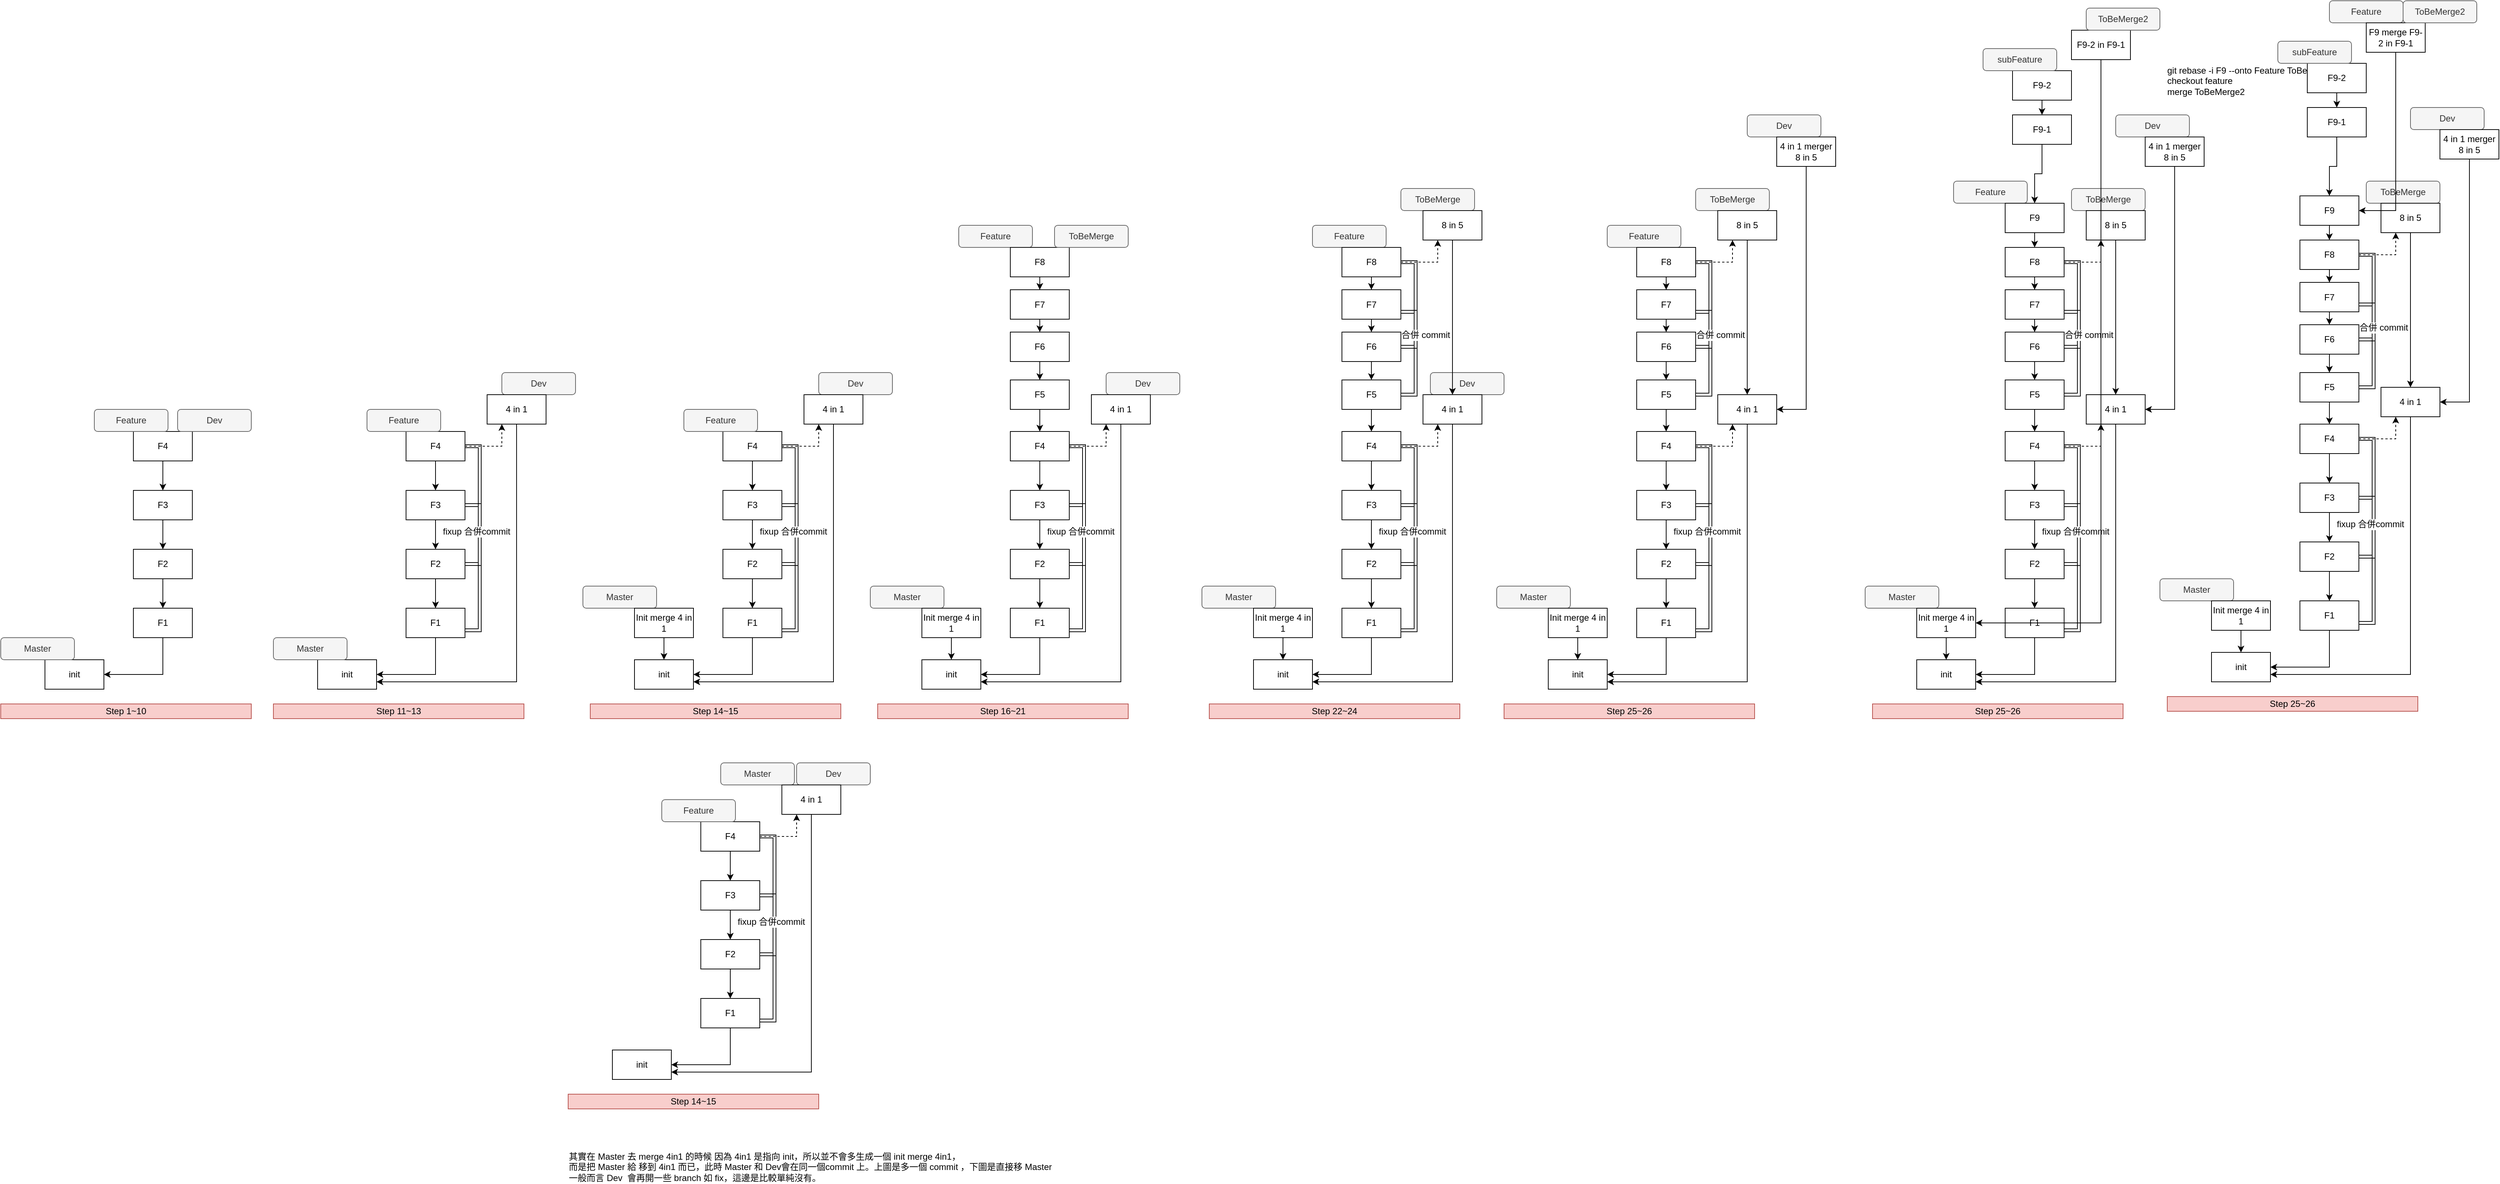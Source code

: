 <mxfile version="10.8.0" type="github"><diagram id="5n1NIGyPZ_aDCbrONRBm" name="Page-1"><mxGraphModel dx="4478" dy="2246" grid="1" gridSize="10" guides="1" tooltips="1" connect="1" arrows="1" fold="1" page="1" pageScale="1" pageWidth="827" pageHeight="1169" math="0" shadow="0"><root><mxCell id="0"/><mxCell id="1" parent="0"/><mxCell id="LHEJx3aKFi3ai15IeEkY-32" value="init&lt;br&gt;" style="rounded=0;whiteSpace=wrap;html=1;" parent="1" vertex="1"><mxGeometry x="-1710" y="600" width="80" height="40" as="geometry"/></mxCell><mxCell id="LHEJx3aKFi3ai15IeEkY-33" style="edgeStyle=orthogonalEdgeStyle;rounded=0;orthogonalLoop=1;jettySize=auto;html=1;exitX=0.5;exitY=1;exitDx=0;exitDy=0;entryX=1;entryY=0.5;entryDx=0;entryDy=0;" parent="1" source="LHEJx3aKFi3ai15IeEkY-34" target="LHEJx3aKFi3ai15IeEkY-32" edge="1"><mxGeometry relative="1" as="geometry"/></mxCell><mxCell id="LHEJx3aKFi3ai15IeEkY-34" value="F1" style="rounded=0;whiteSpace=wrap;html=1;" parent="1" vertex="1"><mxGeometry x="-1590" y="530" width="80" height="40" as="geometry"/></mxCell><mxCell id="LHEJx3aKFi3ai15IeEkY-35" style="edgeStyle=orthogonalEdgeStyle;rounded=0;orthogonalLoop=1;jettySize=auto;html=1;exitX=0.5;exitY=1;exitDx=0;exitDy=0;" parent="1" source="LHEJx3aKFi3ai15IeEkY-36" target="LHEJx3aKFi3ai15IeEkY-34" edge="1"><mxGeometry relative="1" as="geometry"/></mxCell><mxCell id="LHEJx3aKFi3ai15IeEkY-36" value="F2" style="rounded=0;whiteSpace=wrap;html=1;" parent="1" vertex="1"><mxGeometry x="-1590" y="450" width="80" height="40" as="geometry"/></mxCell><mxCell id="LHEJx3aKFi3ai15IeEkY-37" style="edgeStyle=orthogonalEdgeStyle;rounded=0;orthogonalLoop=1;jettySize=auto;html=1;exitX=0.5;exitY=1;exitDx=0;exitDy=0;entryX=0.5;entryY=0;entryDx=0;entryDy=0;" parent="1" source="LHEJx3aKFi3ai15IeEkY-38" target="LHEJx3aKFi3ai15IeEkY-36" edge="1"><mxGeometry relative="1" as="geometry"/></mxCell><mxCell id="LHEJx3aKFi3ai15IeEkY-38" value="F3" style="rounded=0;whiteSpace=wrap;html=1;" parent="1" vertex="1"><mxGeometry x="-1590" y="370" width="80" height="40" as="geometry"/></mxCell><mxCell id="LHEJx3aKFi3ai15IeEkY-39" style="edgeStyle=orthogonalEdgeStyle;rounded=0;orthogonalLoop=1;jettySize=auto;html=1;exitX=0.5;exitY=1;exitDx=0;exitDy=0;entryX=0.5;entryY=0;entryDx=0;entryDy=0;" parent="1" source="LHEJx3aKFi3ai15IeEkY-40" target="LHEJx3aKFi3ai15IeEkY-38" edge="1"><mxGeometry relative="1" as="geometry"/></mxCell><mxCell id="LHEJx3aKFi3ai15IeEkY-40" value="F4" style="rounded=0;whiteSpace=wrap;html=1;" parent="1" vertex="1"><mxGeometry x="-1590" y="290" width="80" height="40" as="geometry"/></mxCell><mxCell id="LHEJx3aKFi3ai15IeEkY-42" value="Master" style="rounded=1;whiteSpace=wrap;html=1;fillColor=#f5f5f5;strokeColor=#666666;fontColor=#333333;" parent="1" vertex="1"><mxGeometry x="-1770" y="570" width="100" height="30" as="geometry"/></mxCell><mxCell id="LHEJx3aKFi3ai15IeEkY-53" value="Feature" style="rounded=1;whiteSpace=wrap;html=1;fillColor=#f5f5f5;strokeColor=#666666;fontColor=#333333;" parent="1" vertex="1"><mxGeometry x="-1643" y="260" width="100" height="30" as="geometry"/></mxCell><mxCell id="LHEJx3aKFi3ai15IeEkY-54" value="Dev" style="rounded=1;whiteSpace=wrap;html=1;fillColor=#f5f5f5;strokeColor=#666666;fontColor=#333333;" parent="1" vertex="1"><mxGeometry x="-1530" y="260" width="100" height="30" as="geometry"/></mxCell><mxCell id="LHEJx3aKFi3ai15IeEkY-55" value="Step 1~10" style="rounded=0;whiteSpace=wrap;html=1;fillColor=#f8cecc;strokeColor=#b85450;" parent="1" vertex="1"><mxGeometry x="-1770" y="660" width="340" height="20" as="geometry"/></mxCell><mxCell id="x_mPxjLTtzaCbzFs-VxB-2" value="init&lt;br&gt;" style="rounded=0;whiteSpace=wrap;html=1;" vertex="1" parent="1"><mxGeometry x="-1340" y="600" width="80" height="40" as="geometry"/></mxCell><mxCell id="x_mPxjLTtzaCbzFs-VxB-3" style="edgeStyle=orthogonalEdgeStyle;rounded=0;orthogonalLoop=1;jettySize=auto;html=1;exitX=0.5;exitY=1;exitDx=0;exitDy=0;entryX=1;entryY=0.5;entryDx=0;entryDy=0;" edge="1" parent="1" source="x_mPxjLTtzaCbzFs-VxB-4" target="x_mPxjLTtzaCbzFs-VxB-2"><mxGeometry relative="1" as="geometry"/></mxCell><mxCell id="x_mPxjLTtzaCbzFs-VxB-4" value="F1" style="rounded=0;whiteSpace=wrap;html=1;" vertex="1" parent="1"><mxGeometry x="-1220" y="530" width="80" height="40" as="geometry"/></mxCell><mxCell id="x_mPxjLTtzaCbzFs-VxB-5" style="edgeStyle=orthogonalEdgeStyle;rounded=0;orthogonalLoop=1;jettySize=auto;html=1;exitX=0.5;exitY=1;exitDx=0;exitDy=0;" edge="1" parent="1" source="x_mPxjLTtzaCbzFs-VxB-6" target="x_mPxjLTtzaCbzFs-VxB-4"><mxGeometry relative="1" as="geometry"/></mxCell><mxCell id="x_mPxjLTtzaCbzFs-VxB-6" value="F2" style="rounded=0;whiteSpace=wrap;html=1;" vertex="1" parent="1"><mxGeometry x="-1220" y="450" width="80" height="40" as="geometry"/></mxCell><mxCell id="x_mPxjLTtzaCbzFs-VxB-7" style="edgeStyle=orthogonalEdgeStyle;rounded=0;orthogonalLoop=1;jettySize=auto;html=1;exitX=0.5;exitY=1;exitDx=0;exitDy=0;entryX=0.5;entryY=0;entryDx=0;entryDy=0;" edge="1" parent="1" source="x_mPxjLTtzaCbzFs-VxB-8" target="x_mPxjLTtzaCbzFs-VxB-6"><mxGeometry relative="1" as="geometry"/></mxCell><mxCell id="x_mPxjLTtzaCbzFs-VxB-18" style="edgeStyle=orthogonalEdgeStyle;shape=link;rounded=0;orthogonalLoop=1;jettySize=auto;html=1;exitX=1;exitY=0.5;exitDx=0;exitDy=0;entryX=1;entryY=0.5;entryDx=0;entryDy=0;" edge="1" parent="1" source="x_mPxjLTtzaCbzFs-VxB-8" target="x_mPxjLTtzaCbzFs-VxB-6"><mxGeometry relative="1" as="geometry"/></mxCell><mxCell id="x_mPxjLTtzaCbzFs-VxB-8" value="F3" style="rounded=0;whiteSpace=wrap;html=1;" vertex="1" parent="1"><mxGeometry x="-1220" y="370" width="80" height="40" as="geometry"/></mxCell><mxCell id="x_mPxjLTtzaCbzFs-VxB-9" style="edgeStyle=orthogonalEdgeStyle;rounded=0;orthogonalLoop=1;jettySize=auto;html=1;exitX=0.5;exitY=1;exitDx=0;exitDy=0;entryX=0.5;entryY=0;entryDx=0;entryDy=0;" edge="1" parent="1" source="x_mPxjLTtzaCbzFs-VxB-10" target="x_mPxjLTtzaCbzFs-VxB-8"><mxGeometry relative="1" as="geometry"/></mxCell><mxCell id="x_mPxjLTtzaCbzFs-VxB-17" style="edgeStyle=orthogonalEdgeStyle;rounded=0;orthogonalLoop=1;jettySize=auto;html=1;exitX=1;exitY=0.5;exitDx=0;exitDy=0;entryX=1;entryY=0.75;entryDx=0;entryDy=0;shape=link;" edge="1" parent="1" source="x_mPxjLTtzaCbzFs-VxB-10" target="x_mPxjLTtzaCbzFs-VxB-4"><mxGeometry relative="1" as="geometry"/></mxCell><mxCell id="x_mPxjLTtzaCbzFs-VxB-21" value="fixup 合併commit&amp;nbsp;" style="text;html=1;resizable=0;points=[];align=center;verticalAlign=middle;labelBackgroundColor=#ffffff;" vertex="1" connectable="0" parent="x_mPxjLTtzaCbzFs-VxB-17"><mxGeometry x="-0.062" y="-3" relative="1" as="geometry"><mxPoint as="offset"/></mxGeometry></mxCell><mxCell id="x_mPxjLTtzaCbzFs-VxB-69" style="edgeStyle=orthogonalEdgeStyle;rounded=0;orthogonalLoop=1;jettySize=auto;html=1;exitX=1;exitY=0.5;exitDx=0;exitDy=0;entryX=0.25;entryY=1;entryDx=0;entryDy=0;dashed=1;" edge="1" parent="1" source="x_mPxjLTtzaCbzFs-VxB-10" target="x_mPxjLTtzaCbzFs-VxB-15"><mxGeometry relative="1" as="geometry"/></mxCell><mxCell id="x_mPxjLTtzaCbzFs-VxB-10" value="F4" style="rounded=0;whiteSpace=wrap;html=1;" vertex="1" parent="1"><mxGeometry x="-1220" y="290" width="80" height="40" as="geometry"/></mxCell><mxCell id="x_mPxjLTtzaCbzFs-VxB-11" value="Master" style="rounded=1;whiteSpace=wrap;html=1;fillColor=#f5f5f5;strokeColor=#666666;fontColor=#333333;" vertex="1" parent="1"><mxGeometry x="-1400" y="570" width="100" height="30" as="geometry"/></mxCell><mxCell id="x_mPxjLTtzaCbzFs-VxB-12" value="Feature" style="rounded=1;whiteSpace=wrap;html=1;fillColor=#f5f5f5;strokeColor=#666666;fontColor=#333333;" vertex="1" parent="1"><mxGeometry x="-1273" y="260" width="100" height="30" as="geometry"/></mxCell><mxCell id="x_mPxjLTtzaCbzFs-VxB-13" value="Dev" style="rounded=1;whiteSpace=wrap;html=1;fillColor=#f5f5f5;strokeColor=#666666;fontColor=#333333;" vertex="1" parent="1"><mxGeometry x="-1090" y="210" width="100" height="30" as="geometry"/></mxCell><mxCell id="x_mPxjLTtzaCbzFs-VxB-14" value="Step 11~13" style="rounded=0;whiteSpace=wrap;html=1;fillColor=#f8cecc;strokeColor=#b85450;" vertex="1" parent="1"><mxGeometry x="-1400" y="660" width="340" height="20" as="geometry"/></mxCell><mxCell id="x_mPxjLTtzaCbzFs-VxB-68" style="edgeStyle=orthogonalEdgeStyle;rounded=0;orthogonalLoop=1;jettySize=auto;html=1;exitX=0.5;exitY=1;exitDx=0;exitDy=0;entryX=1;entryY=0.75;entryDx=0;entryDy=0;" edge="1" parent="1" source="x_mPxjLTtzaCbzFs-VxB-15" target="x_mPxjLTtzaCbzFs-VxB-2"><mxGeometry relative="1" as="geometry"/></mxCell><mxCell id="x_mPxjLTtzaCbzFs-VxB-15" value="4 in 1" style="rounded=0;whiteSpace=wrap;html=1;" vertex="1" parent="1"><mxGeometry x="-1110" y="240" width="80" height="40" as="geometry"/></mxCell><mxCell id="x_mPxjLTtzaCbzFs-VxB-23" value="init&lt;br&gt;" style="rounded=0;whiteSpace=wrap;html=1;" vertex="1" parent="1"><mxGeometry x="-910" y="600" width="80" height="40" as="geometry"/></mxCell><mxCell id="x_mPxjLTtzaCbzFs-VxB-24" style="edgeStyle=orthogonalEdgeStyle;rounded=0;orthogonalLoop=1;jettySize=auto;html=1;exitX=0.5;exitY=1;exitDx=0;exitDy=0;entryX=1;entryY=0.5;entryDx=0;entryDy=0;" edge="1" parent="1" source="x_mPxjLTtzaCbzFs-VxB-25" target="x_mPxjLTtzaCbzFs-VxB-23"><mxGeometry relative="1" as="geometry"/></mxCell><mxCell id="x_mPxjLTtzaCbzFs-VxB-25" value="F1" style="rounded=0;whiteSpace=wrap;html=1;" vertex="1" parent="1"><mxGeometry x="-790" y="530" width="80" height="40" as="geometry"/></mxCell><mxCell id="x_mPxjLTtzaCbzFs-VxB-26" style="edgeStyle=orthogonalEdgeStyle;rounded=0;orthogonalLoop=1;jettySize=auto;html=1;exitX=0.5;exitY=1;exitDx=0;exitDy=0;" edge="1" parent="1" source="x_mPxjLTtzaCbzFs-VxB-27" target="x_mPxjLTtzaCbzFs-VxB-25"><mxGeometry relative="1" as="geometry"/></mxCell><mxCell id="x_mPxjLTtzaCbzFs-VxB-27" value="F2" style="rounded=0;whiteSpace=wrap;html=1;" vertex="1" parent="1"><mxGeometry x="-790" y="450" width="80" height="40" as="geometry"/></mxCell><mxCell id="x_mPxjLTtzaCbzFs-VxB-28" style="edgeStyle=orthogonalEdgeStyle;rounded=0;orthogonalLoop=1;jettySize=auto;html=1;exitX=0.5;exitY=1;exitDx=0;exitDy=0;entryX=0.5;entryY=0;entryDx=0;entryDy=0;" edge="1" parent="1" source="x_mPxjLTtzaCbzFs-VxB-30" target="x_mPxjLTtzaCbzFs-VxB-27"><mxGeometry relative="1" as="geometry"/></mxCell><mxCell id="x_mPxjLTtzaCbzFs-VxB-29" style="edgeStyle=orthogonalEdgeStyle;shape=link;rounded=0;orthogonalLoop=1;jettySize=auto;html=1;exitX=1;exitY=0.5;exitDx=0;exitDy=0;entryX=1;entryY=0.5;entryDx=0;entryDy=0;" edge="1" parent="1" source="x_mPxjLTtzaCbzFs-VxB-30" target="x_mPxjLTtzaCbzFs-VxB-27"><mxGeometry relative="1" as="geometry"/></mxCell><mxCell id="x_mPxjLTtzaCbzFs-VxB-30" value="F3" style="rounded=0;whiteSpace=wrap;html=1;" vertex="1" parent="1"><mxGeometry x="-790" y="370" width="80" height="40" as="geometry"/></mxCell><mxCell id="x_mPxjLTtzaCbzFs-VxB-31" style="edgeStyle=orthogonalEdgeStyle;rounded=0;orthogonalLoop=1;jettySize=auto;html=1;exitX=0.5;exitY=1;exitDx=0;exitDy=0;entryX=0.5;entryY=0;entryDx=0;entryDy=0;" edge="1" parent="1" source="x_mPxjLTtzaCbzFs-VxB-34" target="x_mPxjLTtzaCbzFs-VxB-30"><mxGeometry relative="1" as="geometry"/></mxCell><mxCell id="x_mPxjLTtzaCbzFs-VxB-32" style="edgeStyle=orthogonalEdgeStyle;rounded=0;orthogonalLoop=1;jettySize=auto;html=1;exitX=1;exitY=0.5;exitDx=0;exitDy=0;entryX=1;entryY=0.75;entryDx=0;entryDy=0;shape=link;" edge="1" parent="1" source="x_mPxjLTtzaCbzFs-VxB-34" target="x_mPxjLTtzaCbzFs-VxB-25"><mxGeometry relative="1" as="geometry"/></mxCell><mxCell id="x_mPxjLTtzaCbzFs-VxB-33" value="fixup 合併commit&amp;nbsp;" style="text;html=1;resizable=0;points=[];align=center;verticalAlign=middle;labelBackgroundColor=#ffffff;" vertex="1" connectable="0" parent="x_mPxjLTtzaCbzFs-VxB-32"><mxGeometry x="-0.062" y="-3" relative="1" as="geometry"><mxPoint as="offset"/></mxGeometry></mxCell><mxCell id="x_mPxjLTtzaCbzFs-VxB-71" style="edgeStyle=orthogonalEdgeStyle;rounded=0;orthogonalLoop=1;jettySize=auto;html=1;exitX=1;exitY=0.5;exitDx=0;exitDy=0;entryX=0.25;entryY=1;entryDx=0;entryDy=0;dashed=1;" edge="1" parent="1" source="x_mPxjLTtzaCbzFs-VxB-34" target="x_mPxjLTtzaCbzFs-VxB-40"><mxGeometry relative="1" as="geometry"/></mxCell><mxCell id="x_mPxjLTtzaCbzFs-VxB-34" value="F4" style="rounded=0;whiteSpace=wrap;html=1;" vertex="1" parent="1"><mxGeometry x="-790" y="290" width="80" height="40" as="geometry"/></mxCell><mxCell id="x_mPxjLTtzaCbzFs-VxB-35" value="Master" style="rounded=1;whiteSpace=wrap;html=1;fillColor=#f5f5f5;strokeColor=#666666;fontColor=#333333;" vertex="1" parent="1"><mxGeometry x="-980" y="500" width="100" height="30" as="geometry"/></mxCell><mxCell id="x_mPxjLTtzaCbzFs-VxB-36" value="Feature" style="rounded=1;whiteSpace=wrap;html=1;fillColor=#f5f5f5;strokeColor=#666666;fontColor=#333333;" vertex="1" parent="1"><mxGeometry x="-843" y="260" width="100" height="30" as="geometry"/></mxCell><mxCell id="x_mPxjLTtzaCbzFs-VxB-37" value="Dev" style="rounded=1;whiteSpace=wrap;html=1;fillColor=#f5f5f5;strokeColor=#666666;fontColor=#333333;" vertex="1" parent="1"><mxGeometry x="-660" y="210" width="100" height="30" as="geometry"/></mxCell><mxCell id="x_mPxjLTtzaCbzFs-VxB-38" value="Step 14~15" style="rounded=0;whiteSpace=wrap;html=1;fillColor=#f8cecc;strokeColor=#b85450;" vertex="1" parent="1"><mxGeometry x="-970" y="660" width="340" height="20" as="geometry"/></mxCell><mxCell id="x_mPxjLTtzaCbzFs-VxB-73" style="edgeStyle=orthogonalEdgeStyle;rounded=0;orthogonalLoop=1;jettySize=auto;html=1;exitX=0.5;exitY=1;exitDx=0;exitDy=0;entryX=1;entryY=0.75;entryDx=0;entryDy=0;" edge="1" parent="1" source="x_mPxjLTtzaCbzFs-VxB-40" target="x_mPxjLTtzaCbzFs-VxB-23"><mxGeometry relative="1" as="geometry"/></mxCell><mxCell id="x_mPxjLTtzaCbzFs-VxB-40" value="4 in 1" style="rounded=0;whiteSpace=wrap;html=1;" vertex="1" parent="1"><mxGeometry x="-680" y="240" width="80" height="40" as="geometry"/></mxCell><mxCell id="x_mPxjLTtzaCbzFs-VxB-42" style="edgeStyle=orthogonalEdgeStyle;rounded=0;orthogonalLoop=1;jettySize=auto;html=1;exitX=0.5;exitY=1;exitDx=0;exitDy=0;entryX=0.5;entryY=0;entryDx=0;entryDy=0;" edge="1" parent="1" source="x_mPxjLTtzaCbzFs-VxB-41" target="x_mPxjLTtzaCbzFs-VxB-23"><mxGeometry relative="1" as="geometry"/></mxCell><mxCell id="x_mPxjLTtzaCbzFs-VxB-41" value="Init merge 4 in 1" style="rounded=0;whiteSpace=wrap;html=1;" vertex="1" parent="1"><mxGeometry x="-910" y="530" width="80" height="40" as="geometry"/></mxCell><mxCell id="x_mPxjLTtzaCbzFs-VxB-43" value="init&lt;br&gt;" style="rounded=0;whiteSpace=wrap;html=1;" vertex="1" parent="1"><mxGeometry x="-520" y="600" width="80" height="40" as="geometry"/></mxCell><mxCell id="x_mPxjLTtzaCbzFs-VxB-44" style="edgeStyle=orthogonalEdgeStyle;rounded=0;orthogonalLoop=1;jettySize=auto;html=1;exitX=0.5;exitY=1;exitDx=0;exitDy=0;entryX=1;entryY=0.5;entryDx=0;entryDy=0;" edge="1" parent="1" source="x_mPxjLTtzaCbzFs-VxB-45" target="x_mPxjLTtzaCbzFs-VxB-43"><mxGeometry relative="1" as="geometry"/></mxCell><mxCell id="x_mPxjLTtzaCbzFs-VxB-45" value="F1" style="rounded=0;whiteSpace=wrap;html=1;" vertex="1" parent="1"><mxGeometry x="-400" y="530" width="80" height="40" as="geometry"/></mxCell><mxCell id="x_mPxjLTtzaCbzFs-VxB-46" style="edgeStyle=orthogonalEdgeStyle;rounded=0;orthogonalLoop=1;jettySize=auto;html=1;exitX=0.5;exitY=1;exitDx=0;exitDy=0;" edge="1" parent="1" source="x_mPxjLTtzaCbzFs-VxB-47" target="x_mPxjLTtzaCbzFs-VxB-45"><mxGeometry relative="1" as="geometry"/></mxCell><mxCell id="x_mPxjLTtzaCbzFs-VxB-47" value="F2" style="rounded=0;whiteSpace=wrap;html=1;" vertex="1" parent="1"><mxGeometry x="-400" y="450" width="80" height="40" as="geometry"/></mxCell><mxCell id="x_mPxjLTtzaCbzFs-VxB-48" style="edgeStyle=orthogonalEdgeStyle;rounded=0;orthogonalLoop=1;jettySize=auto;html=1;exitX=0.5;exitY=1;exitDx=0;exitDy=0;entryX=0.5;entryY=0;entryDx=0;entryDy=0;" edge="1" parent="1" source="x_mPxjLTtzaCbzFs-VxB-50" target="x_mPxjLTtzaCbzFs-VxB-47"><mxGeometry relative="1" as="geometry"/></mxCell><mxCell id="x_mPxjLTtzaCbzFs-VxB-49" style="edgeStyle=orthogonalEdgeStyle;shape=link;rounded=0;orthogonalLoop=1;jettySize=auto;html=1;exitX=1;exitY=0.5;exitDx=0;exitDy=0;entryX=1;entryY=0.5;entryDx=0;entryDy=0;" edge="1" parent="1" source="x_mPxjLTtzaCbzFs-VxB-50" target="x_mPxjLTtzaCbzFs-VxB-47"><mxGeometry relative="1" as="geometry"/></mxCell><mxCell id="x_mPxjLTtzaCbzFs-VxB-50" value="F3" style="rounded=0;whiteSpace=wrap;html=1;" vertex="1" parent="1"><mxGeometry x="-400" y="370" width="80" height="40" as="geometry"/></mxCell><mxCell id="x_mPxjLTtzaCbzFs-VxB-51" style="edgeStyle=orthogonalEdgeStyle;rounded=0;orthogonalLoop=1;jettySize=auto;html=1;exitX=0.5;exitY=1;exitDx=0;exitDy=0;entryX=0.5;entryY=0;entryDx=0;entryDy=0;" edge="1" parent="1" source="x_mPxjLTtzaCbzFs-VxB-54" target="x_mPxjLTtzaCbzFs-VxB-50"><mxGeometry relative="1" as="geometry"/></mxCell><mxCell id="x_mPxjLTtzaCbzFs-VxB-52" style="edgeStyle=orthogonalEdgeStyle;rounded=0;orthogonalLoop=1;jettySize=auto;html=1;exitX=1;exitY=0.5;exitDx=0;exitDy=0;entryX=1;entryY=0.75;entryDx=0;entryDy=0;shape=link;" edge="1" parent="1" source="x_mPxjLTtzaCbzFs-VxB-54" target="x_mPxjLTtzaCbzFs-VxB-45"><mxGeometry relative="1" as="geometry"/></mxCell><mxCell id="x_mPxjLTtzaCbzFs-VxB-53" value="fixup 合併commit&amp;nbsp;" style="text;html=1;resizable=0;points=[];align=center;verticalAlign=middle;labelBackgroundColor=#ffffff;" vertex="1" connectable="0" parent="x_mPxjLTtzaCbzFs-VxB-52"><mxGeometry x="-0.062" y="-3" relative="1" as="geometry"><mxPoint as="offset"/></mxGeometry></mxCell><mxCell id="x_mPxjLTtzaCbzFs-VxB-75" style="edgeStyle=orthogonalEdgeStyle;rounded=0;orthogonalLoop=1;jettySize=auto;html=1;exitX=1;exitY=0.5;exitDx=0;exitDy=0;entryX=0.25;entryY=1;entryDx=0;entryDy=0;dashed=1;" edge="1" parent="1" source="x_mPxjLTtzaCbzFs-VxB-54" target="x_mPxjLTtzaCbzFs-VxB-60"><mxGeometry relative="1" as="geometry"/></mxCell><mxCell id="x_mPxjLTtzaCbzFs-VxB-54" value="F4" style="rounded=0;whiteSpace=wrap;html=1;" vertex="1" parent="1"><mxGeometry x="-400" y="290" width="80" height="40" as="geometry"/></mxCell><mxCell id="x_mPxjLTtzaCbzFs-VxB-55" value="Master" style="rounded=1;whiteSpace=wrap;html=1;fillColor=#f5f5f5;strokeColor=#666666;fontColor=#333333;" vertex="1" parent="1"><mxGeometry x="-590" y="500" width="100" height="30" as="geometry"/></mxCell><mxCell id="x_mPxjLTtzaCbzFs-VxB-57" value="Dev" style="rounded=1;whiteSpace=wrap;html=1;fillColor=#f5f5f5;strokeColor=#666666;fontColor=#333333;" vertex="1" parent="1"><mxGeometry x="-270" y="210" width="100" height="30" as="geometry"/></mxCell><mxCell id="x_mPxjLTtzaCbzFs-VxB-58" value="Step 16~21" style="rounded=0;whiteSpace=wrap;html=1;fillColor=#f8cecc;strokeColor=#b85450;" vertex="1" parent="1"><mxGeometry x="-580" y="660" width="340" height="20" as="geometry"/></mxCell><mxCell id="x_mPxjLTtzaCbzFs-VxB-72" style="edgeStyle=orthogonalEdgeStyle;rounded=0;orthogonalLoop=1;jettySize=auto;html=1;exitX=0.5;exitY=1;exitDx=0;exitDy=0;entryX=1;entryY=0.75;entryDx=0;entryDy=0;" edge="1" parent="1" source="x_mPxjLTtzaCbzFs-VxB-60" target="x_mPxjLTtzaCbzFs-VxB-43"><mxGeometry relative="1" as="geometry"/></mxCell><mxCell id="x_mPxjLTtzaCbzFs-VxB-60" value="4 in 1" style="rounded=0;whiteSpace=wrap;html=1;" vertex="1" parent="1"><mxGeometry x="-290" y="240" width="80" height="40" as="geometry"/></mxCell><mxCell id="x_mPxjLTtzaCbzFs-VxB-61" style="edgeStyle=orthogonalEdgeStyle;rounded=0;orthogonalLoop=1;jettySize=auto;html=1;exitX=0.5;exitY=1;exitDx=0;exitDy=0;entryX=0.5;entryY=0;entryDx=0;entryDy=0;" edge="1" parent="1" source="x_mPxjLTtzaCbzFs-VxB-62" target="x_mPxjLTtzaCbzFs-VxB-43"><mxGeometry relative="1" as="geometry"/></mxCell><mxCell id="x_mPxjLTtzaCbzFs-VxB-62" value="Init merge 4 in 1" style="rounded=0;whiteSpace=wrap;html=1;" vertex="1" parent="1"><mxGeometry x="-520" y="530" width="80" height="40" as="geometry"/></mxCell><mxCell id="x_mPxjLTtzaCbzFs-VxB-76" value="Feature" style="rounded=1;whiteSpace=wrap;html=1;fillColor=#f5f5f5;strokeColor=#666666;fontColor=#333333;" vertex="1" parent="1"><mxGeometry x="-470" y="10" width="100" height="30" as="geometry"/></mxCell><mxCell id="x_mPxjLTtzaCbzFs-VxB-77" style="edgeStyle=orthogonalEdgeStyle;rounded=0;orthogonalLoop=1;jettySize=auto;html=1;exitX=0.5;exitY=1;exitDx=0;exitDy=0;entryX=0.5;entryY=0;entryDx=0;entryDy=0;" edge="1" parent="1" source="x_mPxjLTtzaCbzFs-VxB-78"><mxGeometry relative="1" as="geometry"><mxPoint x="-360" y="290" as="targetPoint"/></mxGeometry></mxCell><mxCell id="x_mPxjLTtzaCbzFs-VxB-78" value="F5" style="rounded=0;whiteSpace=wrap;html=1;" vertex="1" parent="1"><mxGeometry x="-400" y="220" width="80" height="40" as="geometry"/></mxCell><mxCell id="x_mPxjLTtzaCbzFs-VxB-79" style="edgeStyle=orthogonalEdgeStyle;rounded=0;orthogonalLoop=1;jettySize=auto;html=1;exitX=0.5;exitY=1;exitDx=0;exitDy=0;" edge="1" parent="1" source="x_mPxjLTtzaCbzFs-VxB-80" target="x_mPxjLTtzaCbzFs-VxB-82"><mxGeometry relative="1" as="geometry"/></mxCell><mxCell id="x_mPxjLTtzaCbzFs-VxB-80" value="F8" style="rounded=0;whiteSpace=wrap;html=1;" vertex="1" parent="1"><mxGeometry x="-400" y="40" width="80" height="40" as="geometry"/></mxCell><mxCell id="x_mPxjLTtzaCbzFs-VxB-81" style="edgeStyle=orthogonalEdgeStyle;rounded=0;orthogonalLoop=1;jettySize=auto;html=1;exitX=0.5;exitY=1;exitDx=0;exitDy=0;entryX=0.5;entryY=0;entryDx=0;entryDy=0;" edge="1" parent="1" source="x_mPxjLTtzaCbzFs-VxB-82" target="x_mPxjLTtzaCbzFs-VxB-84"><mxGeometry relative="1" as="geometry"/></mxCell><mxCell id="x_mPxjLTtzaCbzFs-VxB-82" value="F7" style="rounded=0;whiteSpace=wrap;html=1;" vertex="1" parent="1"><mxGeometry x="-400" y="97.5" width="80" height="40" as="geometry"/></mxCell><mxCell id="x_mPxjLTtzaCbzFs-VxB-83" style="edgeStyle=orthogonalEdgeStyle;rounded=0;orthogonalLoop=1;jettySize=auto;html=1;exitX=0.5;exitY=1;exitDx=0;exitDy=0;" edge="1" parent="1" source="x_mPxjLTtzaCbzFs-VxB-84" target="x_mPxjLTtzaCbzFs-VxB-78"><mxGeometry relative="1" as="geometry"/></mxCell><mxCell id="x_mPxjLTtzaCbzFs-VxB-84" value="F6" style="rounded=0;whiteSpace=wrap;html=1;" vertex="1" parent="1"><mxGeometry x="-400" y="155" width="80" height="40" as="geometry"/></mxCell><mxCell id="x_mPxjLTtzaCbzFs-VxB-85" value="ToBeMerge" style="rounded=1;whiteSpace=wrap;html=1;fillColor=#f5f5f5;strokeColor=#666666;fontColor=#333333;" vertex="1" parent="1"><mxGeometry x="-340" y="10" width="100" height="30" as="geometry"/></mxCell><mxCell id="x_mPxjLTtzaCbzFs-VxB-86" value="init&lt;br&gt;" style="rounded=0;whiteSpace=wrap;html=1;" vertex="1" parent="1"><mxGeometry x="-70" y="600" width="80" height="40" as="geometry"/></mxCell><mxCell id="x_mPxjLTtzaCbzFs-VxB-87" style="edgeStyle=orthogonalEdgeStyle;rounded=0;orthogonalLoop=1;jettySize=auto;html=1;exitX=0.5;exitY=1;exitDx=0;exitDy=0;entryX=1;entryY=0.5;entryDx=0;entryDy=0;" edge="1" parent="1" source="x_mPxjLTtzaCbzFs-VxB-88" target="x_mPxjLTtzaCbzFs-VxB-86"><mxGeometry relative="1" as="geometry"/></mxCell><mxCell id="x_mPxjLTtzaCbzFs-VxB-88" value="F1" style="rounded=0;whiteSpace=wrap;html=1;" vertex="1" parent="1"><mxGeometry x="50" y="530" width="80" height="40" as="geometry"/></mxCell><mxCell id="x_mPxjLTtzaCbzFs-VxB-89" style="edgeStyle=orthogonalEdgeStyle;rounded=0;orthogonalLoop=1;jettySize=auto;html=1;exitX=0.5;exitY=1;exitDx=0;exitDy=0;" edge="1" parent="1" source="x_mPxjLTtzaCbzFs-VxB-90" target="x_mPxjLTtzaCbzFs-VxB-88"><mxGeometry relative="1" as="geometry"/></mxCell><mxCell id="x_mPxjLTtzaCbzFs-VxB-90" value="F2" style="rounded=0;whiteSpace=wrap;html=1;" vertex="1" parent="1"><mxGeometry x="50" y="450" width="80" height="40" as="geometry"/></mxCell><mxCell id="x_mPxjLTtzaCbzFs-VxB-91" style="edgeStyle=orthogonalEdgeStyle;rounded=0;orthogonalLoop=1;jettySize=auto;html=1;exitX=0.5;exitY=1;exitDx=0;exitDy=0;entryX=0.5;entryY=0;entryDx=0;entryDy=0;" edge="1" parent="1" source="x_mPxjLTtzaCbzFs-VxB-93" target="x_mPxjLTtzaCbzFs-VxB-90"><mxGeometry relative="1" as="geometry"/></mxCell><mxCell id="x_mPxjLTtzaCbzFs-VxB-92" style="edgeStyle=orthogonalEdgeStyle;shape=link;rounded=0;orthogonalLoop=1;jettySize=auto;html=1;exitX=1;exitY=0.5;exitDx=0;exitDy=0;entryX=1;entryY=0.5;entryDx=0;entryDy=0;" edge="1" parent="1" source="x_mPxjLTtzaCbzFs-VxB-93" target="x_mPxjLTtzaCbzFs-VxB-90"><mxGeometry relative="1" as="geometry"/></mxCell><mxCell id="x_mPxjLTtzaCbzFs-VxB-93" value="F3" style="rounded=0;whiteSpace=wrap;html=1;" vertex="1" parent="1"><mxGeometry x="50" y="370" width="80" height="40" as="geometry"/></mxCell><mxCell id="x_mPxjLTtzaCbzFs-VxB-94" style="edgeStyle=orthogonalEdgeStyle;rounded=0;orthogonalLoop=1;jettySize=auto;html=1;exitX=0.5;exitY=1;exitDx=0;exitDy=0;entryX=0.5;entryY=0;entryDx=0;entryDy=0;" edge="1" parent="1" source="x_mPxjLTtzaCbzFs-VxB-98" target="x_mPxjLTtzaCbzFs-VxB-93"><mxGeometry relative="1" as="geometry"/></mxCell><mxCell id="x_mPxjLTtzaCbzFs-VxB-95" style="edgeStyle=orthogonalEdgeStyle;rounded=0;orthogonalLoop=1;jettySize=auto;html=1;exitX=1;exitY=0.5;exitDx=0;exitDy=0;entryX=1;entryY=0.75;entryDx=0;entryDy=0;shape=link;" edge="1" parent="1" source="x_mPxjLTtzaCbzFs-VxB-98" target="x_mPxjLTtzaCbzFs-VxB-88"><mxGeometry relative="1" as="geometry"/></mxCell><mxCell id="x_mPxjLTtzaCbzFs-VxB-96" value="fixup 合併commit&amp;nbsp;" style="text;html=1;resizable=0;points=[];align=center;verticalAlign=middle;labelBackgroundColor=#ffffff;" vertex="1" connectable="0" parent="x_mPxjLTtzaCbzFs-VxB-95"><mxGeometry x="-0.062" y="-3" relative="1" as="geometry"><mxPoint as="offset"/></mxGeometry></mxCell><mxCell id="x_mPxjLTtzaCbzFs-VxB-97" style="edgeStyle=orthogonalEdgeStyle;rounded=0;orthogonalLoop=1;jettySize=auto;html=1;exitX=1;exitY=0.5;exitDx=0;exitDy=0;entryX=0.25;entryY=1;entryDx=0;entryDy=0;dashed=1;" edge="1" parent="1" source="x_mPxjLTtzaCbzFs-VxB-98" target="x_mPxjLTtzaCbzFs-VxB-103"><mxGeometry relative="1" as="geometry"/></mxCell><mxCell id="x_mPxjLTtzaCbzFs-VxB-98" value="F4" style="rounded=0;whiteSpace=wrap;html=1;" vertex="1" parent="1"><mxGeometry x="50" y="290" width="80" height="40" as="geometry"/></mxCell><mxCell id="x_mPxjLTtzaCbzFs-VxB-99" value="Master" style="rounded=1;whiteSpace=wrap;html=1;fillColor=#f5f5f5;strokeColor=#666666;fontColor=#333333;" vertex="1" parent="1"><mxGeometry x="-140" y="500" width="100" height="30" as="geometry"/></mxCell><mxCell id="x_mPxjLTtzaCbzFs-VxB-100" value="Dev" style="rounded=1;whiteSpace=wrap;html=1;fillColor=#f5f5f5;strokeColor=#666666;fontColor=#333333;" vertex="1" parent="1"><mxGeometry x="170" y="210" width="100" height="30" as="geometry"/></mxCell><mxCell id="x_mPxjLTtzaCbzFs-VxB-101" value="Step 22~24" style="rounded=0;whiteSpace=wrap;html=1;fillColor=#f8cecc;strokeColor=#b85450;" vertex="1" parent="1"><mxGeometry x="-130" y="660" width="340" height="20" as="geometry"/></mxCell><mxCell id="x_mPxjLTtzaCbzFs-VxB-102" style="edgeStyle=orthogonalEdgeStyle;rounded=0;orthogonalLoop=1;jettySize=auto;html=1;exitX=0.5;exitY=1;exitDx=0;exitDy=0;entryX=1;entryY=0.75;entryDx=0;entryDy=0;" edge="1" parent="1" source="x_mPxjLTtzaCbzFs-VxB-103" target="x_mPxjLTtzaCbzFs-VxB-86"><mxGeometry relative="1" as="geometry"/></mxCell><mxCell id="x_mPxjLTtzaCbzFs-VxB-103" value="4 in 1" style="rounded=0;whiteSpace=wrap;html=1;" vertex="1" parent="1"><mxGeometry x="160" y="240" width="80" height="40" as="geometry"/></mxCell><mxCell id="x_mPxjLTtzaCbzFs-VxB-104" style="edgeStyle=orthogonalEdgeStyle;rounded=0;orthogonalLoop=1;jettySize=auto;html=1;exitX=0.5;exitY=1;exitDx=0;exitDy=0;entryX=0.5;entryY=0;entryDx=0;entryDy=0;" edge="1" parent="1" source="x_mPxjLTtzaCbzFs-VxB-105" target="x_mPxjLTtzaCbzFs-VxB-86"><mxGeometry relative="1" as="geometry"/></mxCell><mxCell id="x_mPxjLTtzaCbzFs-VxB-105" value="Init merge 4 in 1" style="rounded=0;whiteSpace=wrap;html=1;" vertex="1" parent="1"><mxGeometry x="-70" y="530" width="80" height="40" as="geometry"/></mxCell><mxCell id="x_mPxjLTtzaCbzFs-VxB-106" value="Feature" style="rounded=1;whiteSpace=wrap;html=1;fillColor=#f5f5f5;strokeColor=#666666;fontColor=#333333;" vertex="1" parent="1"><mxGeometry x="10" y="10" width="100" height="30" as="geometry"/></mxCell><mxCell id="x_mPxjLTtzaCbzFs-VxB-107" style="edgeStyle=orthogonalEdgeStyle;rounded=0;orthogonalLoop=1;jettySize=auto;html=1;exitX=0.5;exitY=1;exitDx=0;exitDy=0;entryX=0.5;entryY=0;entryDx=0;entryDy=0;" edge="1" parent="1" source="x_mPxjLTtzaCbzFs-VxB-108"><mxGeometry relative="1" as="geometry"><mxPoint x="90" y="290" as="targetPoint"/></mxGeometry></mxCell><mxCell id="x_mPxjLTtzaCbzFs-VxB-108" value="F5" style="rounded=0;whiteSpace=wrap;html=1;" vertex="1" parent="1"><mxGeometry x="50" y="220" width="80" height="40" as="geometry"/></mxCell><mxCell id="x_mPxjLTtzaCbzFs-VxB-109" style="edgeStyle=orthogonalEdgeStyle;rounded=0;orthogonalLoop=1;jettySize=auto;html=1;exitX=0.5;exitY=1;exitDx=0;exitDy=0;" edge="1" parent="1" source="x_mPxjLTtzaCbzFs-VxB-110" target="x_mPxjLTtzaCbzFs-VxB-112"><mxGeometry relative="1" as="geometry"/></mxCell><mxCell id="x_mPxjLTtzaCbzFs-VxB-116" style="edgeStyle=orthogonalEdgeStyle;rounded=0;orthogonalLoop=1;jettySize=auto;html=1;exitX=1;exitY=0.5;exitDx=0;exitDy=0;entryX=1;entryY=0.5;entryDx=0;entryDy=0;shape=link;" edge="1" parent="1" source="x_mPxjLTtzaCbzFs-VxB-110" target="x_mPxjLTtzaCbzFs-VxB-108"><mxGeometry relative="1" as="geometry"/></mxCell><mxCell id="x_mPxjLTtzaCbzFs-VxB-120" style="edgeStyle=orthogonalEdgeStyle;rounded=0;orthogonalLoop=1;jettySize=auto;html=1;exitX=1;exitY=0.5;exitDx=0;exitDy=0;entryX=0.25;entryY=1;entryDx=0;entryDy=0;dashed=1;" edge="1" parent="1" source="x_mPxjLTtzaCbzFs-VxB-110" target="x_mPxjLTtzaCbzFs-VxB-119"><mxGeometry relative="1" as="geometry"/></mxCell><mxCell id="x_mPxjLTtzaCbzFs-VxB-110" value="F8" style="rounded=0;whiteSpace=wrap;html=1;" vertex="1" parent="1"><mxGeometry x="50" y="40" width="80" height="40" as="geometry"/></mxCell><mxCell id="x_mPxjLTtzaCbzFs-VxB-111" style="edgeStyle=orthogonalEdgeStyle;rounded=0;orthogonalLoop=1;jettySize=auto;html=1;exitX=0.5;exitY=1;exitDx=0;exitDy=0;entryX=0.5;entryY=0;entryDx=0;entryDy=0;" edge="1" parent="1" source="x_mPxjLTtzaCbzFs-VxB-112" target="x_mPxjLTtzaCbzFs-VxB-114"><mxGeometry relative="1" as="geometry"/></mxCell><mxCell id="x_mPxjLTtzaCbzFs-VxB-117" style="edgeStyle=orthogonalEdgeStyle;rounded=0;orthogonalLoop=1;jettySize=auto;html=1;exitX=1;exitY=0.75;exitDx=0;exitDy=0;entryX=1;entryY=0.5;entryDx=0;entryDy=0;shape=link;" edge="1" parent="1" source="x_mPxjLTtzaCbzFs-VxB-112" target="x_mPxjLTtzaCbzFs-VxB-114"><mxGeometry relative="1" as="geometry"/></mxCell><mxCell id="x_mPxjLTtzaCbzFs-VxB-118" value="fixup 合併 commit" style="text;html=1;resizable=0;points=[];align=center;verticalAlign=middle;labelBackgroundColor=#ffffff;" vertex="1" connectable="0" parent="x_mPxjLTtzaCbzFs-VxB-117"><mxGeometry x="0.172" y="-1" relative="1" as="geometry"><mxPoint as="offset"/></mxGeometry></mxCell><mxCell id="x_mPxjLTtzaCbzFs-VxB-112" value="F7" style="rounded=0;whiteSpace=wrap;html=1;" vertex="1" parent="1"><mxGeometry x="50" y="97.5" width="80" height="40" as="geometry"/></mxCell><mxCell id="x_mPxjLTtzaCbzFs-VxB-113" style="edgeStyle=orthogonalEdgeStyle;rounded=0;orthogonalLoop=1;jettySize=auto;html=1;exitX=0.5;exitY=1;exitDx=0;exitDy=0;" edge="1" parent="1" source="x_mPxjLTtzaCbzFs-VxB-114" target="x_mPxjLTtzaCbzFs-VxB-108"><mxGeometry relative="1" as="geometry"/></mxCell><mxCell id="x_mPxjLTtzaCbzFs-VxB-114" value="F6" style="rounded=0;whiteSpace=wrap;html=1;" vertex="1" parent="1"><mxGeometry x="50" y="155" width="80" height="40" as="geometry"/></mxCell><mxCell id="x_mPxjLTtzaCbzFs-VxB-115" value="ToBeMerge" style="rounded=1;whiteSpace=wrap;html=1;fillColor=#f5f5f5;strokeColor=#666666;fontColor=#333333;" vertex="1" parent="1"><mxGeometry x="130" y="-40" width="100" height="30" as="geometry"/></mxCell><mxCell id="x_mPxjLTtzaCbzFs-VxB-121" style="edgeStyle=orthogonalEdgeStyle;rounded=0;orthogonalLoop=1;jettySize=auto;html=1;exitX=0.5;exitY=1;exitDx=0;exitDy=0;entryX=0.5;entryY=0;entryDx=0;entryDy=0;" edge="1" parent="1" source="x_mPxjLTtzaCbzFs-VxB-119" target="x_mPxjLTtzaCbzFs-VxB-103"><mxGeometry relative="1" as="geometry"/></mxCell><mxCell id="x_mPxjLTtzaCbzFs-VxB-119" value="8 in 5&lt;br&gt;" style="rounded=0;whiteSpace=wrap;html=1;" vertex="1" parent="1"><mxGeometry x="160" y="-10" width="80" height="40" as="geometry"/></mxCell><mxCell id="x_mPxjLTtzaCbzFs-VxB-122" value="init&lt;br&gt;" style="rounded=0;whiteSpace=wrap;html=1;" vertex="1" parent="1"><mxGeometry x="330" y="600" width="80" height="40" as="geometry"/></mxCell><mxCell id="x_mPxjLTtzaCbzFs-VxB-123" style="edgeStyle=orthogonalEdgeStyle;rounded=0;orthogonalLoop=1;jettySize=auto;html=1;exitX=0.5;exitY=1;exitDx=0;exitDy=0;entryX=1;entryY=0.5;entryDx=0;entryDy=0;" edge="1" parent="1" source="x_mPxjLTtzaCbzFs-VxB-124" target="x_mPxjLTtzaCbzFs-VxB-122"><mxGeometry relative="1" as="geometry"/></mxCell><mxCell id="x_mPxjLTtzaCbzFs-VxB-124" value="F1" style="rounded=0;whiteSpace=wrap;html=1;" vertex="1" parent="1"><mxGeometry x="450" y="530" width="80" height="40" as="geometry"/></mxCell><mxCell id="x_mPxjLTtzaCbzFs-VxB-125" style="edgeStyle=orthogonalEdgeStyle;rounded=0;orthogonalLoop=1;jettySize=auto;html=1;exitX=0.5;exitY=1;exitDx=0;exitDy=0;" edge="1" parent="1" source="x_mPxjLTtzaCbzFs-VxB-126" target="x_mPxjLTtzaCbzFs-VxB-124"><mxGeometry relative="1" as="geometry"/></mxCell><mxCell id="x_mPxjLTtzaCbzFs-VxB-126" value="F2" style="rounded=0;whiteSpace=wrap;html=1;" vertex="1" parent="1"><mxGeometry x="450" y="450" width="80" height="40" as="geometry"/></mxCell><mxCell id="x_mPxjLTtzaCbzFs-VxB-127" style="edgeStyle=orthogonalEdgeStyle;rounded=0;orthogonalLoop=1;jettySize=auto;html=1;exitX=0.5;exitY=1;exitDx=0;exitDy=0;entryX=0.5;entryY=0;entryDx=0;entryDy=0;" edge="1" parent="1" source="x_mPxjLTtzaCbzFs-VxB-129" target="x_mPxjLTtzaCbzFs-VxB-126"><mxGeometry relative="1" as="geometry"/></mxCell><mxCell id="x_mPxjLTtzaCbzFs-VxB-128" style="edgeStyle=orthogonalEdgeStyle;shape=link;rounded=0;orthogonalLoop=1;jettySize=auto;html=1;exitX=1;exitY=0.5;exitDx=0;exitDy=0;entryX=1;entryY=0.5;entryDx=0;entryDy=0;" edge="1" parent="1" source="x_mPxjLTtzaCbzFs-VxB-129" target="x_mPxjLTtzaCbzFs-VxB-126"><mxGeometry relative="1" as="geometry"/></mxCell><mxCell id="x_mPxjLTtzaCbzFs-VxB-129" value="F3" style="rounded=0;whiteSpace=wrap;html=1;" vertex="1" parent="1"><mxGeometry x="450" y="370" width="80" height="40" as="geometry"/></mxCell><mxCell id="x_mPxjLTtzaCbzFs-VxB-130" style="edgeStyle=orthogonalEdgeStyle;rounded=0;orthogonalLoop=1;jettySize=auto;html=1;exitX=0.5;exitY=1;exitDx=0;exitDy=0;entryX=0.5;entryY=0;entryDx=0;entryDy=0;" edge="1" parent="1" source="x_mPxjLTtzaCbzFs-VxB-134" target="x_mPxjLTtzaCbzFs-VxB-129"><mxGeometry relative="1" as="geometry"/></mxCell><mxCell id="x_mPxjLTtzaCbzFs-VxB-131" style="edgeStyle=orthogonalEdgeStyle;rounded=0;orthogonalLoop=1;jettySize=auto;html=1;exitX=1;exitY=0.5;exitDx=0;exitDy=0;entryX=1;entryY=0.75;entryDx=0;entryDy=0;shape=link;" edge="1" parent="1" source="x_mPxjLTtzaCbzFs-VxB-134" target="x_mPxjLTtzaCbzFs-VxB-124"><mxGeometry relative="1" as="geometry"/></mxCell><mxCell id="x_mPxjLTtzaCbzFs-VxB-132" value="fixup 合併commit&amp;nbsp;" style="text;html=1;resizable=0;points=[];align=center;verticalAlign=middle;labelBackgroundColor=#ffffff;" vertex="1" connectable="0" parent="x_mPxjLTtzaCbzFs-VxB-131"><mxGeometry x="-0.062" y="-3" relative="1" as="geometry"><mxPoint as="offset"/></mxGeometry></mxCell><mxCell id="x_mPxjLTtzaCbzFs-VxB-133" style="edgeStyle=orthogonalEdgeStyle;rounded=0;orthogonalLoop=1;jettySize=auto;html=1;exitX=1;exitY=0.5;exitDx=0;exitDy=0;entryX=0.25;entryY=1;entryDx=0;entryDy=0;dashed=1;" edge="1" parent="1" source="x_mPxjLTtzaCbzFs-VxB-134" target="x_mPxjLTtzaCbzFs-VxB-139"><mxGeometry relative="1" as="geometry"/></mxCell><mxCell id="x_mPxjLTtzaCbzFs-VxB-134" value="F4" style="rounded=0;whiteSpace=wrap;html=1;" vertex="1" parent="1"><mxGeometry x="450" y="290" width="80" height="40" as="geometry"/></mxCell><mxCell id="x_mPxjLTtzaCbzFs-VxB-135" value="Master" style="rounded=1;whiteSpace=wrap;html=1;fillColor=#f5f5f5;strokeColor=#666666;fontColor=#333333;" vertex="1" parent="1"><mxGeometry x="260" y="500" width="100" height="30" as="geometry"/></mxCell><mxCell id="x_mPxjLTtzaCbzFs-VxB-136" value="Dev" style="rounded=1;whiteSpace=wrap;html=1;fillColor=#f5f5f5;strokeColor=#666666;fontColor=#333333;" vertex="1" parent="1"><mxGeometry x="600" y="-140" width="100" height="30" as="geometry"/></mxCell><mxCell id="x_mPxjLTtzaCbzFs-VxB-137" value="Step 25~26" style="rounded=0;whiteSpace=wrap;html=1;fillColor=#f8cecc;strokeColor=#b85450;" vertex="1" parent="1"><mxGeometry x="270" y="660" width="340" height="20" as="geometry"/></mxCell><mxCell id="x_mPxjLTtzaCbzFs-VxB-138" style="edgeStyle=orthogonalEdgeStyle;rounded=0;orthogonalLoop=1;jettySize=auto;html=1;exitX=0.5;exitY=1;exitDx=0;exitDy=0;entryX=1;entryY=0.75;entryDx=0;entryDy=0;" edge="1" parent="1" source="x_mPxjLTtzaCbzFs-VxB-139" target="x_mPxjLTtzaCbzFs-VxB-122"><mxGeometry relative="1" as="geometry"/></mxCell><mxCell id="x_mPxjLTtzaCbzFs-VxB-139" value="4 in 1" style="rounded=0;whiteSpace=wrap;html=1;" vertex="1" parent="1"><mxGeometry x="560" y="240" width="80" height="40" as="geometry"/></mxCell><mxCell id="x_mPxjLTtzaCbzFs-VxB-140" style="edgeStyle=orthogonalEdgeStyle;rounded=0;orthogonalLoop=1;jettySize=auto;html=1;exitX=0.5;exitY=1;exitDx=0;exitDy=0;entryX=0.5;entryY=0;entryDx=0;entryDy=0;" edge="1" parent="1" source="x_mPxjLTtzaCbzFs-VxB-141" target="x_mPxjLTtzaCbzFs-VxB-122"><mxGeometry relative="1" as="geometry"/></mxCell><mxCell id="x_mPxjLTtzaCbzFs-VxB-141" value="Init merge 4 in 1" style="rounded=0;whiteSpace=wrap;html=1;" vertex="1" parent="1"><mxGeometry x="330" y="530" width="80" height="40" as="geometry"/></mxCell><mxCell id="x_mPxjLTtzaCbzFs-VxB-142" value="Feature" style="rounded=1;whiteSpace=wrap;html=1;fillColor=#f5f5f5;strokeColor=#666666;fontColor=#333333;" vertex="1" parent="1"><mxGeometry x="410" y="10" width="100" height="30" as="geometry"/></mxCell><mxCell id="x_mPxjLTtzaCbzFs-VxB-143" style="edgeStyle=orthogonalEdgeStyle;rounded=0;orthogonalLoop=1;jettySize=auto;html=1;exitX=0.5;exitY=1;exitDx=0;exitDy=0;entryX=0.5;entryY=0;entryDx=0;entryDy=0;" edge="1" parent="1" source="x_mPxjLTtzaCbzFs-VxB-144"><mxGeometry relative="1" as="geometry"><mxPoint x="490" y="290" as="targetPoint"/></mxGeometry></mxCell><mxCell id="x_mPxjLTtzaCbzFs-VxB-144" value="F5" style="rounded=0;whiteSpace=wrap;html=1;" vertex="1" parent="1"><mxGeometry x="450" y="220" width="80" height="40" as="geometry"/></mxCell><mxCell id="x_mPxjLTtzaCbzFs-VxB-145" style="edgeStyle=orthogonalEdgeStyle;rounded=0;orthogonalLoop=1;jettySize=auto;html=1;exitX=0.5;exitY=1;exitDx=0;exitDy=0;" edge="1" parent="1" source="x_mPxjLTtzaCbzFs-VxB-148" target="x_mPxjLTtzaCbzFs-VxB-152"><mxGeometry relative="1" as="geometry"/></mxCell><mxCell id="x_mPxjLTtzaCbzFs-VxB-146" style="edgeStyle=orthogonalEdgeStyle;rounded=0;orthogonalLoop=1;jettySize=auto;html=1;exitX=1;exitY=0.5;exitDx=0;exitDy=0;entryX=1;entryY=0.5;entryDx=0;entryDy=0;shape=link;" edge="1" parent="1" source="x_mPxjLTtzaCbzFs-VxB-148" target="x_mPxjLTtzaCbzFs-VxB-144"><mxGeometry relative="1" as="geometry"/></mxCell><mxCell id="x_mPxjLTtzaCbzFs-VxB-147" style="edgeStyle=orthogonalEdgeStyle;rounded=0;orthogonalLoop=1;jettySize=auto;html=1;exitX=1;exitY=0.5;exitDx=0;exitDy=0;entryX=0.25;entryY=1;entryDx=0;entryDy=0;dashed=1;" edge="1" parent="1" source="x_mPxjLTtzaCbzFs-VxB-148" target="x_mPxjLTtzaCbzFs-VxB-157"><mxGeometry relative="1" as="geometry"/></mxCell><mxCell id="x_mPxjLTtzaCbzFs-VxB-148" value="F8" style="rounded=0;whiteSpace=wrap;html=1;" vertex="1" parent="1"><mxGeometry x="450" y="40" width="80" height="40" as="geometry"/></mxCell><mxCell id="x_mPxjLTtzaCbzFs-VxB-149" style="edgeStyle=orthogonalEdgeStyle;rounded=0;orthogonalLoop=1;jettySize=auto;html=1;exitX=0.5;exitY=1;exitDx=0;exitDy=0;entryX=0.5;entryY=0;entryDx=0;entryDy=0;" edge="1" parent="1" source="x_mPxjLTtzaCbzFs-VxB-152" target="x_mPxjLTtzaCbzFs-VxB-154"><mxGeometry relative="1" as="geometry"/></mxCell><mxCell id="x_mPxjLTtzaCbzFs-VxB-150" style="edgeStyle=orthogonalEdgeStyle;rounded=0;orthogonalLoop=1;jettySize=auto;html=1;exitX=1;exitY=0.75;exitDx=0;exitDy=0;entryX=1;entryY=0.5;entryDx=0;entryDy=0;shape=link;" edge="1" parent="1" source="x_mPxjLTtzaCbzFs-VxB-152" target="x_mPxjLTtzaCbzFs-VxB-154"><mxGeometry relative="1" as="geometry"/></mxCell><mxCell id="x_mPxjLTtzaCbzFs-VxB-151" value="fixup 合併 commit" style="text;html=1;resizable=0;points=[];align=center;verticalAlign=middle;labelBackgroundColor=#ffffff;" vertex="1" connectable="0" parent="x_mPxjLTtzaCbzFs-VxB-150"><mxGeometry x="0.172" y="-1" relative="1" as="geometry"><mxPoint as="offset"/></mxGeometry></mxCell><mxCell id="x_mPxjLTtzaCbzFs-VxB-152" value="F7" style="rounded=0;whiteSpace=wrap;html=1;" vertex="1" parent="1"><mxGeometry x="450" y="97.5" width="80" height="40" as="geometry"/></mxCell><mxCell id="x_mPxjLTtzaCbzFs-VxB-153" style="edgeStyle=orthogonalEdgeStyle;rounded=0;orthogonalLoop=1;jettySize=auto;html=1;exitX=0.5;exitY=1;exitDx=0;exitDy=0;" edge="1" parent="1" source="x_mPxjLTtzaCbzFs-VxB-154" target="x_mPxjLTtzaCbzFs-VxB-144"><mxGeometry relative="1" as="geometry"/></mxCell><mxCell id="x_mPxjLTtzaCbzFs-VxB-154" value="F6" style="rounded=0;whiteSpace=wrap;html=1;" vertex="1" parent="1"><mxGeometry x="450" y="155" width="80" height="40" as="geometry"/></mxCell><mxCell id="x_mPxjLTtzaCbzFs-VxB-155" value="ToBeMerge" style="rounded=1;whiteSpace=wrap;html=1;fillColor=#f5f5f5;strokeColor=#666666;fontColor=#333333;" vertex="1" parent="1"><mxGeometry x="530" y="-40" width="100" height="30" as="geometry"/></mxCell><mxCell id="x_mPxjLTtzaCbzFs-VxB-156" style="edgeStyle=orthogonalEdgeStyle;rounded=0;orthogonalLoop=1;jettySize=auto;html=1;exitX=0.5;exitY=1;exitDx=0;exitDy=0;entryX=0.5;entryY=0;entryDx=0;entryDy=0;" edge="1" parent="1" source="x_mPxjLTtzaCbzFs-VxB-157" target="x_mPxjLTtzaCbzFs-VxB-139"><mxGeometry relative="1" as="geometry"/></mxCell><mxCell id="x_mPxjLTtzaCbzFs-VxB-157" value="8 in 5&lt;br&gt;" style="rounded=0;whiteSpace=wrap;html=1;" vertex="1" parent="1"><mxGeometry x="560" y="-10" width="80" height="40" as="geometry"/></mxCell><mxCell id="x_mPxjLTtzaCbzFs-VxB-159" style="edgeStyle=orthogonalEdgeStyle;rounded=0;orthogonalLoop=1;jettySize=auto;html=1;exitX=0.5;exitY=1;exitDx=0;exitDy=0;entryX=1;entryY=0.5;entryDx=0;entryDy=0;" edge="1" parent="1" source="x_mPxjLTtzaCbzFs-VxB-158" target="x_mPxjLTtzaCbzFs-VxB-139"><mxGeometry relative="1" as="geometry"/></mxCell><mxCell id="x_mPxjLTtzaCbzFs-VxB-158" value="4 in 1 merger 8 in 5" style="rounded=0;whiteSpace=wrap;html=1;" vertex="1" parent="1"><mxGeometry x="640" y="-110" width="80" height="40" as="geometry"/></mxCell><mxCell id="x_mPxjLTtzaCbzFs-VxB-161" value="init&lt;br&gt;" style="rounded=0;whiteSpace=wrap;html=1;" vertex="1" parent="1"><mxGeometry x="830" y="600" width="80" height="40" as="geometry"/></mxCell><mxCell id="x_mPxjLTtzaCbzFs-VxB-162" style="edgeStyle=orthogonalEdgeStyle;rounded=0;orthogonalLoop=1;jettySize=auto;html=1;exitX=0.5;exitY=1;exitDx=0;exitDy=0;entryX=1;entryY=0.5;entryDx=0;entryDy=0;" edge="1" parent="1" source="x_mPxjLTtzaCbzFs-VxB-163" target="x_mPxjLTtzaCbzFs-VxB-161"><mxGeometry relative="1" as="geometry"/></mxCell><mxCell id="x_mPxjLTtzaCbzFs-VxB-163" value="F1" style="rounded=0;whiteSpace=wrap;html=1;" vertex="1" parent="1"><mxGeometry x="950" y="530" width="80" height="40" as="geometry"/></mxCell><mxCell id="x_mPxjLTtzaCbzFs-VxB-164" style="edgeStyle=orthogonalEdgeStyle;rounded=0;orthogonalLoop=1;jettySize=auto;html=1;exitX=0.5;exitY=1;exitDx=0;exitDy=0;" edge="1" parent="1" source="x_mPxjLTtzaCbzFs-VxB-165" target="x_mPxjLTtzaCbzFs-VxB-163"><mxGeometry relative="1" as="geometry"/></mxCell><mxCell id="x_mPxjLTtzaCbzFs-VxB-165" value="F2" style="rounded=0;whiteSpace=wrap;html=1;" vertex="1" parent="1"><mxGeometry x="950" y="450" width="80" height="40" as="geometry"/></mxCell><mxCell id="x_mPxjLTtzaCbzFs-VxB-166" style="edgeStyle=orthogonalEdgeStyle;rounded=0;orthogonalLoop=1;jettySize=auto;html=1;exitX=0.5;exitY=1;exitDx=0;exitDy=0;entryX=0.5;entryY=0;entryDx=0;entryDy=0;" edge="1" parent="1" source="x_mPxjLTtzaCbzFs-VxB-168" target="x_mPxjLTtzaCbzFs-VxB-165"><mxGeometry relative="1" as="geometry"/></mxCell><mxCell id="x_mPxjLTtzaCbzFs-VxB-167" style="edgeStyle=orthogonalEdgeStyle;shape=link;rounded=0;orthogonalLoop=1;jettySize=auto;html=1;exitX=1;exitY=0.5;exitDx=0;exitDy=0;entryX=1;entryY=0.5;entryDx=0;entryDy=0;" edge="1" parent="1" source="x_mPxjLTtzaCbzFs-VxB-168" target="x_mPxjLTtzaCbzFs-VxB-165"><mxGeometry relative="1" as="geometry"/></mxCell><mxCell id="x_mPxjLTtzaCbzFs-VxB-168" value="F3" style="rounded=0;whiteSpace=wrap;html=1;" vertex="1" parent="1"><mxGeometry x="950" y="370" width="80" height="40" as="geometry"/></mxCell><mxCell id="x_mPxjLTtzaCbzFs-VxB-169" style="edgeStyle=orthogonalEdgeStyle;rounded=0;orthogonalLoop=1;jettySize=auto;html=1;exitX=0.5;exitY=1;exitDx=0;exitDy=0;entryX=0.5;entryY=0;entryDx=0;entryDy=0;" edge="1" parent="1" source="x_mPxjLTtzaCbzFs-VxB-173" target="x_mPxjLTtzaCbzFs-VxB-168"><mxGeometry relative="1" as="geometry"/></mxCell><mxCell id="x_mPxjLTtzaCbzFs-VxB-170" style="edgeStyle=orthogonalEdgeStyle;rounded=0;orthogonalLoop=1;jettySize=auto;html=1;exitX=1;exitY=0.5;exitDx=0;exitDy=0;entryX=1;entryY=0.75;entryDx=0;entryDy=0;shape=link;" edge="1" parent="1" source="x_mPxjLTtzaCbzFs-VxB-173" target="x_mPxjLTtzaCbzFs-VxB-163"><mxGeometry relative="1" as="geometry"/></mxCell><mxCell id="x_mPxjLTtzaCbzFs-VxB-171" value="fixup 合併commit&amp;nbsp;" style="text;html=1;resizable=0;points=[];align=center;verticalAlign=middle;labelBackgroundColor=#ffffff;" vertex="1" connectable="0" parent="x_mPxjLTtzaCbzFs-VxB-170"><mxGeometry x="-0.062" y="-3" relative="1" as="geometry"><mxPoint as="offset"/></mxGeometry></mxCell><mxCell id="x_mPxjLTtzaCbzFs-VxB-172" style="edgeStyle=orthogonalEdgeStyle;rounded=0;orthogonalLoop=1;jettySize=auto;html=1;exitX=1;exitY=0.5;exitDx=0;exitDy=0;entryX=0.25;entryY=1;entryDx=0;entryDy=0;dashed=1;" edge="1" parent="1" source="x_mPxjLTtzaCbzFs-VxB-173" target="x_mPxjLTtzaCbzFs-VxB-178"><mxGeometry relative="1" as="geometry"/></mxCell><mxCell id="x_mPxjLTtzaCbzFs-VxB-173" value="F4" style="rounded=0;whiteSpace=wrap;html=1;" vertex="1" parent="1"><mxGeometry x="950" y="290" width="80" height="40" as="geometry"/></mxCell><mxCell id="x_mPxjLTtzaCbzFs-VxB-174" value="Master" style="rounded=1;whiteSpace=wrap;html=1;fillColor=#f5f5f5;strokeColor=#666666;fontColor=#333333;" vertex="1" parent="1"><mxGeometry x="760" y="500" width="100" height="30" as="geometry"/></mxCell><mxCell id="x_mPxjLTtzaCbzFs-VxB-175" value="Dev" style="rounded=1;whiteSpace=wrap;html=1;fillColor=#f5f5f5;strokeColor=#666666;fontColor=#333333;" vertex="1" parent="1"><mxGeometry x="1100" y="-140" width="100" height="30" as="geometry"/></mxCell><mxCell id="x_mPxjLTtzaCbzFs-VxB-176" value="Step 25~26" style="rounded=0;whiteSpace=wrap;html=1;fillColor=#f8cecc;strokeColor=#b85450;" vertex="1" parent="1"><mxGeometry x="770" y="660" width="340" height="20" as="geometry"/></mxCell><mxCell id="x_mPxjLTtzaCbzFs-VxB-177" style="edgeStyle=orthogonalEdgeStyle;rounded=0;orthogonalLoop=1;jettySize=auto;html=1;exitX=0.5;exitY=1;exitDx=0;exitDy=0;entryX=1;entryY=0.75;entryDx=0;entryDy=0;" edge="1" parent="1" source="x_mPxjLTtzaCbzFs-VxB-178" target="x_mPxjLTtzaCbzFs-VxB-161"><mxGeometry relative="1" as="geometry"/></mxCell><mxCell id="x_mPxjLTtzaCbzFs-VxB-178" value="4 in 1" style="rounded=0;whiteSpace=wrap;html=1;" vertex="1" parent="1"><mxGeometry x="1060" y="240" width="80" height="40" as="geometry"/></mxCell><mxCell id="x_mPxjLTtzaCbzFs-VxB-179" style="edgeStyle=orthogonalEdgeStyle;rounded=0;orthogonalLoop=1;jettySize=auto;html=1;exitX=0.5;exitY=1;exitDx=0;exitDy=0;entryX=0.5;entryY=0;entryDx=0;entryDy=0;" edge="1" parent="1" source="x_mPxjLTtzaCbzFs-VxB-180" target="x_mPxjLTtzaCbzFs-VxB-161"><mxGeometry relative="1" as="geometry"/></mxCell><mxCell id="x_mPxjLTtzaCbzFs-VxB-180" value="Init merge 4 in 1" style="rounded=0;whiteSpace=wrap;html=1;" vertex="1" parent="1"><mxGeometry x="830" y="530" width="80" height="40" as="geometry"/></mxCell><mxCell id="x_mPxjLTtzaCbzFs-VxB-181" value="Feature" style="rounded=1;whiteSpace=wrap;html=1;fillColor=#f5f5f5;strokeColor=#666666;fontColor=#333333;" vertex="1" parent="1"><mxGeometry x="880" y="-50" width="100" height="30" as="geometry"/></mxCell><mxCell id="x_mPxjLTtzaCbzFs-VxB-182" style="edgeStyle=orthogonalEdgeStyle;rounded=0;orthogonalLoop=1;jettySize=auto;html=1;exitX=0.5;exitY=1;exitDx=0;exitDy=0;entryX=0.5;entryY=0;entryDx=0;entryDy=0;" edge="1" parent="1" source="x_mPxjLTtzaCbzFs-VxB-183"><mxGeometry relative="1" as="geometry"><mxPoint x="990" y="290" as="targetPoint"/></mxGeometry></mxCell><mxCell id="x_mPxjLTtzaCbzFs-VxB-183" value="F5" style="rounded=0;whiteSpace=wrap;html=1;" vertex="1" parent="1"><mxGeometry x="950" y="220" width="80" height="40" as="geometry"/></mxCell><mxCell id="x_mPxjLTtzaCbzFs-VxB-184" style="edgeStyle=orthogonalEdgeStyle;rounded=0;orthogonalLoop=1;jettySize=auto;html=1;exitX=0.5;exitY=1;exitDx=0;exitDy=0;" edge="1" parent="1" source="x_mPxjLTtzaCbzFs-VxB-187" target="x_mPxjLTtzaCbzFs-VxB-191"><mxGeometry relative="1" as="geometry"/></mxCell><mxCell id="x_mPxjLTtzaCbzFs-VxB-185" style="edgeStyle=orthogonalEdgeStyle;rounded=0;orthogonalLoop=1;jettySize=auto;html=1;exitX=1;exitY=0.5;exitDx=0;exitDy=0;entryX=1;entryY=0.5;entryDx=0;entryDy=0;shape=link;" edge="1" parent="1" source="x_mPxjLTtzaCbzFs-VxB-187" target="x_mPxjLTtzaCbzFs-VxB-183"><mxGeometry relative="1" as="geometry"/></mxCell><mxCell id="x_mPxjLTtzaCbzFs-VxB-186" style="edgeStyle=orthogonalEdgeStyle;rounded=0;orthogonalLoop=1;jettySize=auto;html=1;exitX=1;exitY=0.5;exitDx=0;exitDy=0;entryX=0.25;entryY=1;entryDx=0;entryDy=0;dashed=1;" edge="1" parent="1" source="x_mPxjLTtzaCbzFs-VxB-187" target="x_mPxjLTtzaCbzFs-VxB-196"><mxGeometry relative="1" as="geometry"/></mxCell><mxCell id="x_mPxjLTtzaCbzFs-VxB-187" value="F8" style="rounded=0;whiteSpace=wrap;html=1;" vertex="1" parent="1"><mxGeometry x="950" y="40" width="80" height="40" as="geometry"/></mxCell><mxCell id="x_mPxjLTtzaCbzFs-VxB-188" style="edgeStyle=orthogonalEdgeStyle;rounded=0;orthogonalLoop=1;jettySize=auto;html=1;exitX=0.5;exitY=1;exitDx=0;exitDy=0;entryX=0.5;entryY=0;entryDx=0;entryDy=0;" edge="1" parent="1" source="x_mPxjLTtzaCbzFs-VxB-191" target="x_mPxjLTtzaCbzFs-VxB-193"><mxGeometry relative="1" as="geometry"/></mxCell><mxCell id="x_mPxjLTtzaCbzFs-VxB-189" style="edgeStyle=orthogonalEdgeStyle;rounded=0;orthogonalLoop=1;jettySize=auto;html=1;exitX=1;exitY=0.75;exitDx=0;exitDy=0;entryX=1;entryY=0.5;entryDx=0;entryDy=0;shape=link;" edge="1" parent="1" source="x_mPxjLTtzaCbzFs-VxB-191" target="x_mPxjLTtzaCbzFs-VxB-193"><mxGeometry relative="1" as="geometry"/></mxCell><mxCell id="x_mPxjLTtzaCbzFs-VxB-190" value="fixup 合併 commit" style="text;html=1;resizable=0;points=[];align=center;verticalAlign=middle;labelBackgroundColor=#ffffff;" vertex="1" connectable="0" parent="x_mPxjLTtzaCbzFs-VxB-189"><mxGeometry x="0.172" y="-1" relative="1" as="geometry"><mxPoint as="offset"/></mxGeometry></mxCell><mxCell id="x_mPxjLTtzaCbzFs-VxB-191" value="F7" style="rounded=0;whiteSpace=wrap;html=1;" vertex="1" parent="1"><mxGeometry x="950" y="97.5" width="80" height="40" as="geometry"/></mxCell><mxCell id="x_mPxjLTtzaCbzFs-VxB-192" style="edgeStyle=orthogonalEdgeStyle;rounded=0;orthogonalLoop=1;jettySize=auto;html=1;exitX=0.5;exitY=1;exitDx=0;exitDy=0;" edge="1" parent="1" source="x_mPxjLTtzaCbzFs-VxB-193" target="x_mPxjLTtzaCbzFs-VxB-183"><mxGeometry relative="1" as="geometry"/></mxCell><mxCell id="x_mPxjLTtzaCbzFs-VxB-193" value="F6" style="rounded=0;whiteSpace=wrap;html=1;" vertex="1" parent="1"><mxGeometry x="950" y="155" width="80" height="40" as="geometry"/></mxCell><mxCell id="x_mPxjLTtzaCbzFs-VxB-194" value="ToBeMerge" style="rounded=1;whiteSpace=wrap;html=1;fillColor=#f5f5f5;strokeColor=#666666;fontColor=#333333;" vertex="1" parent="1"><mxGeometry x="1040" y="-40" width="100" height="30" as="geometry"/></mxCell><mxCell id="x_mPxjLTtzaCbzFs-VxB-195" style="edgeStyle=orthogonalEdgeStyle;rounded=0;orthogonalLoop=1;jettySize=auto;html=1;exitX=0.5;exitY=1;exitDx=0;exitDy=0;entryX=0.5;entryY=0;entryDx=0;entryDy=0;" edge="1" parent="1" source="x_mPxjLTtzaCbzFs-VxB-196" target="x_mPxjLTtzaCbzFs-VxB-178"><mxGeometry relative="1" as="geometry"/></mxCell><mxCell id="x_mPxjLTtzaCbzFs-VxB-196" value="8 in 5&lt;br&gt;" style="rounded=0;whiteSpace=wrap;html=1;" vertex="1" parent="1"><mxGeometry x="1060" y="-10" width="80" height="40" as="geometry"/></mxCell><mxCell id="x_mPxjLTtzaCbzFs-VxB-197" style="edgeStyle=orthogonalEdgeStyle;rounded=0;orthogonalLoop=1;jettySize=auto;html=1;exitX=0.5;exitY=1;exitDx=0;exitDy=0;entryX=1;entryY=0.5;entryDx=0;entryDy=0;" edge="1" parent="1" source="x_mPxjLTtzaCbzFs-VxB-198" target="x_mPxjLTtzaCbzFs-VxB-178"><mxGeometry relative="1" as="geometry"/></mxCell><mxCell id="x_mPxjLTtzaCbzFs-VxB-198" value="4 in 1 merger 8 in 5" style="rounded=0;whiteSpace=wrap;html=1;" vertex="1" parent="1"><mxGeometry x="1140" y="-110" width="80" height="40" as="geometry"/></mxCell><mxCell id="x_mPxjLTtzaCbzFs-VxB-200" style="edgeStyle=orthogonalEdgeStyle;rounded=0;orthogonalLoop=1;jettySize=auto;html=1;exitX=0.5;exitY=1;exitDx=0;exitDy=0;entryX=0.5;entryY=0;entryDx=0;entryDy=0;" edge="1" parent="1" source="x_mPxjLTtzaCbzFs-VxB-199" target="x_mPxjLTtzaCbzFs-VxB-187"><mxGeometry relative="1" as="geometry"/></mxCell><mxCell id="x_mPxjLTtzaCbzFs-VxB-199" value="F9" style="rounded=0;whiteSpace=wrap;html=1;" vertex="1" parent="1"><mxGeometry x="950" y="-20" width="80" height="40" as="geometry"/></mxCell><mxCell id="x_mPxjLTtzaCbzFs-VxB-202" style="edgeStyle=orthogonalEdgeStyle;rounded=0;orthogonalLoop=1;jettySize=auto;html=1;exitX=0.5;exitY=1;exitDx=0;exitDy=0;" edge="1" parent="1" source="x_mPxjLTtzaCbzFs-VxB-201" target="x_mPxjLTtzaCbzFs-VxB-199"><mxGeometry relative="1" as="geometry"/></mxCell><mxCell id="x_mPxjLTtzaCbzFs-VxB-201" value="F9-1" style="rounded=0;whiteSpace=wrap;html=1;" vertex="1" parent="1"><mxGeometry x="960" y="-140" width="80" height="40" as="geometry"/></mxCell><mxCell id="x_mPxjLTtzaCbzFs-VxB-204" style="edgeStyle=orthogonalEdgeStyle;rounded=0;orthogonalLoop=1;jettySize=auto;html=1;exitX=0.5;exitY=1;exitDx=0;exitDy=0;entryX=0.5;entryY=0;entryDx=0;entryDy=0;" edge="1" parent="1" source="x_mPxjLTtzaCbzFs-VxB-203" target="x_mPxjLTtzaCbzFs-VxB-201"><mxGeometry relative="1" as="geometry"/></mxCell><mxCell id="x_mPxjLTtzaCbzFs-VxB-203" value="F9-2" style="rounded=0;whiteSpace=wrap;html=1;" vertex="1" parent="1"><mxGeometry x="960" y="-200" width="80" height="40" as="geometry"/></mxCell><mxCell id="x_mPxjLTtzaCbzFs-VxB-205" value="subFeature" style="rounded=1;whiteSpace=wrap;html=1;fillColor=#f5f5f5;strokeColor=#666666;fontColor=#333333;" vertex="1" parent="1"><mxGeometry x="920" y="-230" width="100" height="30" as="geometry"/></mxCell><mxCell id="x_mPxjLTtzaCbzFs-VxB-207" style="edgeStyle=orthogonalEdgeStyle;rounded=0;orthogonalLoop=1;jettySize=auto;html=1;exitX=0.5;exitY=1;exitDx=0;exitDy=0;entryX=1;entryY=0.5;entryDx=0;entryDy=0;" edge="1" parent="1" source="x_mPxjLTtzaCbzFs-VxB-206" target="x_mPxjLTtzaCbzFs-VxB-180"><mxGeometry relative="1" as="geometry"/></mxCell><mxCell id="x_mPxjLTtzaCbzFs-VxB-206" value="F9-2 in F9-1" style="rounded=0;whiteSpace=wrap;html=1;" vertex="1" parent="1"><mxGeometry x="1040" y="-255" width="80" height="40" as="geometry"/></mxCell><mxCell id="x_mPxjLTtzaCbzFs-VxB-208" value="ToBeMerge2" style="rounded=1;whiteSpace=wrap;html=1;fillColor=#f5f5f5;strokeColor=#666666;fontColor=#333333;" vertex="1" parent="1"><mxGeometry x="1060" y="-285" width="100" height="30" as="geometry"/></mxCell><mxCell id="x_mPxjLTtzaCbzFs-VxB-209" value="git rebase -i F9 --onto Feature ToBeMerge2&lt;br&gt;checkout feature&lt;br&gt;merge ToBeMerge2&lt;br&gt;" style="text;html=1;resizable=0;points=[];autosize=1;align=left;verticalAlign=top;spacingTop=-4;" vertex="1" parent="1"><mxGeometry x="1168" y="-210" width="250" height="40" as="geometry"/></mxCell><mxCell id="x_mPxjLTtzaCbzFs-VxB-211" value="init&lt;br&gt;" style="rounded=0;whiteSpace=wrap;html=1;" vertex="1" parent="1"><mxGeometry x="1230" y="590" width="80" height="40" as="geometry"/></mxCell><mxCell id="x_mPxjLTtzaCbzFs-VxB-212" style="edgeStyle=orthogonalEdgeStyle;rounded=0;orthogonalLoop=1;jettySize=auto;html=1;exitX=0.5;exitY=1;exitDx=0;exitDy=0;entryX=1;entryY=0.5;entryDx=0;entryDy=0;" edge="1" parent="1" source="x_mPxjLTtzaCbzFs-VxB-213" target="x_mPxjLTtzaCbzFs-VxB-211"><mxGeometry relative="1" as="geometry"/></mxCell><mxCell id="x_mPxjLTtzaCbzFs-VxB-213" value="F1" style="rounded=0;whiteSpace=wrap;html=1;" vertex="1" parent="1"><mxGeometry x="1350" y="520" width="80" height="40" as="geometry"/></mxCell><mxCell id="x_mPxjLTtzaCbzFs-VxB-214" style="edgeStyle=orthogonalEdgeStyle;rounded=0;orthogonalLoop=1;jettySize=auto;html=1;exitX=0.5;exitY=1;exitDx=0;exitDy=0;" edge="1" parent="1" source="x_mPxjLTtzaCbzFs-VxB-215" target="x_mPxjLTtzaCbzFs-VxB-213"><mxGeometry relative="1" as="geometry"/></mxCell><mxCell id="x_mPxjLTtzaCbzFs-VxB-215" value="F2" style="rounded=0;whiteSpace=wrap;html=1;" vertex="1" parent="1"><mxGeometry x="1350" y="440" width="80" height="40" as="geometry"/></mxCell><mxCell id="x_mPxjLTtzaCbzFs-VxB-216" style="edgeStyle=orthogonalEdgeStyle;rounded=0;orthogonalLoop=1;jettySize=auto;html=1;exitX=0.5;exitY=1;exitDx=0;exitDy=0;entryX=0.5;entryY=0;entryDx=0;entryDy=0;" edge="1" parent="1" source="x_mPxjLTtzaCbzFs-VxB-218" target="x_mPxjLTtzaCbzFs-VxB-215"><mxGeometry relative="1" as="geometry"/></mxCell><mxCell id="x_mPxjLTtzaCbzFs-VxB-217" style="edgeStyle=orthogonalEdgeStyle;shape=link;rounded=0;orthogonalLoop=1;jettySize=auto;html=1;exitX=1;exitY=0.5;exitDx=0;exitDy=0;entryX=1;entryY=0.5;entryDx=0;entryDy=0;" edge="1" parent="1" source="x_mPxjLTtzaCbzFs-VxB-218" target="x_mPxjLTtzaCbzFs-VxB-215"><mxGeometry relative="1" as="geometry"/></mxCell><mxCell id="x_mPxjLTtzaCbzFs-VxB-218" value="F3" style="rounded=0;whiteSpace=wrap;html=1;" vertex="1" parent="1"><mxGeometry x="1350" y="360" width="80" height="40" as="geometry"/></mxCell><mxCell id="x_mPxjLTtzaCbzFs-VxB-219" style="edgeStyle=orthogonalEdgeStyle;rounded=0;orthogonalLoop=1;jettySize=auto;html=1;exitX=0.5;exitY=1;exitDx=0;exitDy=0;entryX=0.5;entryY=0;entryDx=0;entryDy=0;" edge="1" parent="1" source="x_mPxjLTtzaCbzFs-VxB-223" target="x_mPxjLTtzaCbzFs-VxB-218"><mxGeometry relative="1" as="geometry"/></mxCell><mxCell id="x_mPxjLTtzaCbzFs-VxB-220" style="edgeStyle=orthogonalEdgeStyle;rounded=0;orthogonalLoop=1;jettySize=auto;html=1;exitX=1;exitY=0.5;exitDx=0;exitDy=0;entryX=1;entryY=0.75;entryDx=0;entryDy=0;shape=link;" edge="1" parent="1" source="x_mPxjLTtzaCbzFs-VxB-223" target="x_mPxjLTtzaCbzFs-VxB-213"><mxGeometry relative="1" as="geometry"/></mxCell><mxCell id="x_mPxjLTtzaCbzFs-VxB-221" value="fixup 合併commit&amp;nbsp;" style="text;html=1;resizable=0;points=[];align=center;verticalAlign=middle;labelBackgroundColor=#ffffff;" vertex="1" connectable="0" parent="x_mPxjLTtzaCbzFs-VxB-220"><mxGeometry x="-0.062" y="-3" relative="1" as="geometry"><mxPoint as="offset"/></mxGeometry></mxCell><mxCell id="x_mPxjLTtzaCbzFs-VxB-222" style="edgeStyle=orthogonalEdgeStyle;rounded=0;orthogonalLoop=1;jettySize=auto;html=1;exitX=1;exitY=0.5;exitDx=0;exitDy=0;entryX=0.25;entryY=1;entryDx=0;entryDy=0;dashed=1;" edge="1" parent="1" source="x_mPxjLTtzaCbzFs-VxB-223" target="x_mPxjLTtzaCbzFs-VxB-228"><mxGeometry relative="1" as="geometry"/></mxCell><mxCell id="x_mPxjLTtzaCbzFs-VxB-223" value="F4" style="rounded=0;whiteSpace=wrap;html=1;" vertex="1" parent="1"><mxGeometry x="1350" y="280" width="80" height="40" as="geometry"/></mxCell><mxCell id="x_mPxjLTtzaCbzFs-VxB-224" value="Master" style="rounded=1;whiteSpace=wrap;html=1;fillColor=#f5f5f5;strokeColor=#666666;fontColor=#333333;" vertex="1" parent="1"><mxGeometry x="1160" y="490" width="100" height="30" as="geometry"/></mxCell><mxCell id="x_mPxjLTtzaCbzFs-VxB-225" value="Dev" style="rounded=1;whiteSpace=wrap;html=1;fillColor=#f5f5f5;strokeColor=#666666;fontColor=#333333;" vertex="1" parent="1"><mxGeometry x="1500" y="-150" width="100" height="30" as="geometry"/></mxCell><mxCell id="x_mPxjLTtzaCbzFs-VxB-226" value="Step 25~26" style="rounded=0;whiteSpace=wrap;html=1;fillColor=#f8cecc;strokeColor=#b85450;" vertex="1" parent="1"><mxGeometry x="1170" y="650" width="340" height="20" as="geometry"/></mxCell><mxCell id="x_mPxjLTtzaCbzFs-VxB-227" style="edgeStyle=orthogonalEdgeStyle;rounded=0;orthogonalLoop=1;jettySize=auto;html=1;exitX=0.5;exitY=1;exitDx=0;exitDy=0;entryX=1;entryY=0.75;entryDx=0;entryDy=0;" edge="1" parent="1" source="x_mPxjLTtzaCbzFs-VxB-228" target="x_mPxjLTtzaCbzFs-VxB-211"><mxGeometry relative="1" as="geometry"/></mxCell><mxCell id="x_mPxjLTtzaCbzFs-VxB-228" value="4 in 1" style="rounded=0;whiteSpace=wrap;html=1;" vertex="1" parent="1"><mxGeometry x="1460" y="230" width="80" height="40" as="geometry"/></mxCell><mxCell id="x_mPxjLTtzaCbzFs-VxB-229" style="edgeStyle=orthogonalEdgeStyle;rounded=0;orthogonalLoop=1;jettySize=auto;html=1;exitX=0.5;exitY=1;exitDx=0;exitDy=0;entryX=0.5;entryY=0;entryDx=0;entryDy=0;" edge="1" parent="1" source="x_mPxjLTtzaCbzFs-VxB-230" target="x_mPxjLTtzaCbzFs-VxB-211"><mxGeometry relative="1" as="geometry"/></mxCell><mxCell id="x_mPxjLTtzaCbzFs-VxB-230" value="Init merge 4 in 1" style="rounded=0;whiteSpace=wrap;html=1;" vertex="1" parent="1"><mxGeometry x="1230" y="520" width="80" height="40" as="geometry"/></mxCell><mxCell id="x_mPxjLTtzaCbzFs-VxB-231" value="Feature" style="rounded=1;whiteSpace=wrap;html=1;fillColor=#f5f5f5;strokeColor=#666666;fontColor=#333333;" vertex="1" parent="1"><mxGeometry x="1390" y="-295" width="100" height="30" as="geometry"/></mxCell><mxCell id="x_mPxjLTtzaCbzFs-VxB-232" style="edgeStyle=orthogonalEdgeStyle;rounded=0;orthogonalLoop=1;jettySize=auto;html=1;exitX=0.5;exitY=1;exitDx=0;exitDy=0;entryX=0.5;entryY=0;entryDx=0;entryDy=0;" edge="1" parent="1" source="x_mPxjLTtzaCbzFs-VxB-233"><mxGeometry relative="1" as="geometry"><mxPoint x="1390" y="280" as="targetPoint"/></mxGeometry></mxCell><mxCell id="x_mPxjLTtzaCbzFs-VxB-233" value="F5" style="rounded=0;whiteSpace=wrap;html=1;" vertex="1" parent="1"><mxGeometry x="1350" y="210" width="80" height="40" as="geometry"/></mxCell><mxCell id="x_mPxjLTtzaCbzFs-VxB-234" style="edgeStyle=orthogonalEdgeStyle;rounded=0;orthogonalLoop=1;jettySize=auto;html=1;exitX=0.5;exitY=1;exitDx=0;exitDy=0;" edge="1" parent="1" source="x_mPxjLTtzaCbzFs-VxB-237" target="x_mPxjLTtzaCbzFs-VxB-241"><mxGeometry relative="1" as="geometry"/></mxCell><mxCell id="x_mPxjLTtzaCbzFs-VxB-235" style="edgeStyle=orthogonalEdgeStyle;rounded=0;orthogonalLoop=1;jettySize=auto;html=1;exitX=1;exitY=0.5;exitDx=0;exitDy=0;entryX=1;entryY=0.5;entryDx=0;entryDy=0;shape=link;" edge="1" parent="1" source="x_mPxjLTtzaCbzFs-VxB-237" target="x_mPxjLTtzaCbzFs-VxB-233"><mxGeometry relative="1" as="geometry"/></mxCell><mxCell id="x_mPxjLTtzaCbzFs-VxB-236" style="edgeStyle=orthogonalEdgeStyle;rounded=0;orthogonalLoop=1;jettySize=auto;html=1;exitX=1;exitY=0.5;exitDx=0;exitDy=0;entryX=0.25;entryY=1;entryDx=0;entryDy=0;dashed=1;" edge="1" parent="1" source="x_mPxjLTtzaCbzFs-VxB-237" target="x_mPxjLTtzaCbzFs-VxB-246"><mxGeometry relative="1" as="geometry"/></mxCell><mxCell id="x_mPxjLTtzaCbzFs-VxB-237" value="F8" style="rounded=0;whiteSpace=wrap;html=1;" vertex="1" parent="1"><mxGeometry x="1350" y="30" width="80" height="40" as="geometry"/></mxCell><mxCell id="x_mPxjLTtzaCbzFs-VxB-238" style="edgeStyle=orthogonalEdgeStyle;rounded=0;orthogonalLoop=1;jettySize=auto;html=1;exitX=0.5;exitY=1;exitDx=0;exitDy=0;entryX=0.5;entryY=0;entryDx=0;entryDy=0;" edge="1" parent="1" source="x_mPxjLTtzaCbzFs-VxB-241" target="x_mPxjLTtzaCbzFs-VxB-243"><mxGeometry relative="1" as="geometry"/></mxCell><mxCell id="x_mPxjLTtzaCbzFs-VxB-239" style="edgeStyle=orthogonalEdgeStyle;rounded=0;orthogonalLoop=1;jettySize=auto;html=1;exitX=1;exitY=0.75;exitDx=0;exitDy=0;entryX=1;entryY=0.5;entryDx=0;entryDy=0;shape=link;" edge="1" parent="1" source="x_mPxjLTtzaCbzFs-VxB-241" target="x_mPxjLTtzaCbzFs-VxB-243"><mxGeometry relative="1" as="geometry"/></mxCell><mxCell id="x_mPxjLTtzaCbzFs-VxB-240" value="fixup 合併 commit" style="text;html=1;resizable=0;points=[];align=center;verticalAlign=middle;labelBackgroundColor=#ffffff;" vertex="1" connectable="0" parent="x_mPxjLTtzaCbzFs-VxB-239"><mxGeometry x="0.172" y="-1" relative="1" as="geometry"><mxPoint as="offset"/></mxGeometry></mxCell><mxCell id="x_mPxjLTtzaCbzFs-VxB-241" value="F7" style="rounded=0;whiteSpace=wrap;html=1;" vertex="1" parent="1"><mxGeometry x="1350" y="87.5" width="80" height="40" as="geometry"/></mxCell><mxCell id="x_mPxjLTtzaCbzFs-VxB-242" style="edgeStyle=orthogonalEdgeStyle;rounded=0;orthogonalLoop=1;jettySize=auto;html=1;exitX=0.5;exitY=1;exitDx=0;exitDy=0;" edge="1" parent="1" source="x_mPxjLTtzaCbzFs-VxB-243" target="x_mPxjLTtzaCbzFs-VxB-233"><mxGeometry relative="1" as="geometry"/></mxCell><mxCell id="x_mPxjLTtzaCbzFs-VxB-243" value="F6" style="rounded=0;whiteSpace=wrap;html=1;" vertex="1" parent="1"><mxGeometry x="1350" y="145" width="80" height="40" as="geometry"/></mxCell><mxCell id="x_mPxjLTtzaCbzFs-VxB-244" value="ToBeMerge" style="rounded=1;whiteSpace=wrap;html=1;fillColor=#f5f5f5;strokeColor=#666666;fontColor=#333333;" vertex="1" parent="1"><mxGeometry x="1440" y="-50" width="100" height="30" as="geometry"/></mxCell><mxCell id="x_mPxjLTtzaCbzFs-VxB-245" style="edgeStyle=orthogonalEdgeStyle;rounded=0;orthogonalLoop=1;jettySize=auto;html=1;exitX=0.5;exitY=1;exitDx=0;exitDy=0;entryX=0.5;entryY=0;entryDx=0;entryDy=0;" edge="1" parent="1" source="x_mPxjLTtzaCbzFs-VxB-246" target="x_mPxjLTtzaCbzFs-VxB-228"><mxGeometry relative="1" as="geometry"/></mxCell><mxCell id="x_mPxjLTtzaCbzFs-VxB-246" value="8 in 5&lt;br&gt;" style="rounded=0;whiteSpace=wrap;html=1;" vertex="1" parent="1"><mxGeometry x="1460" y="-20" width="80" height="40" as="geometry"/></mxCell><mxCell id="x_mPxjLTtzaCbzFs-VxB-247" style="edgeStyle=orthogonalEdgeStyle;rounded=0;orthogonalLoop=1;jettySize=auto;html=1;exitX=0.5;exitY=1;exitDx=0;exitDy=0;entryX=1;entryY=0.5;entryDx=0;entryDy=0;" edge="1" parent="1" source="x_mPxjLTtzaCbzFs-VxB-248" target="x_mPxjLTtzaCbzFs-VxB-228"><mxGeometry relative="1" as="geometry"/></mxCell><mxCell id="x_mPxjLTtzaCbzFs-VxB-248" value="4 in 1 merger 8 in 5" style="rounded=0;whiteSpace=wrap;html=1;" vertex="1" parent="1"><mxGeometry x="1540" y="-120" width="80" height="40" as="geometry"/></mxCell><mxCell id="x_mPxjLTtzaCbzFs-VxB-249" style="edgeStyle=orthogonalEdgeStyle;rounded=0;orthogonalLoop=1;jettySize=auto;html=1;exitX=0.5;exitY=1;exitDx=0;exitDy=0;entryX=0.5;entryY=0;entryDx=0;entryDy=0;" edge="1" parent="1" source="x_mPxjLTtzaCbzFs-VxB-250" target="x_mPxjLTtzaCbzFs-VxB-237"><mxGeometry relative="1" as="geometry"/></mxCell><mxCell id="x_mPxjLTtzaCbzFs-VxB-250" value="F9" style="rounded=0;whiteSpace=wrap;html=1;" vertex="1" parent="1"><mxGeometry x="1350" y="-30" width="80" height="40" as="geometry"/></mxCell><mxCell id="x_mPxjLTtzaCbzFs-VxB-251" style="edgeStyle=orthogonalEdgeStyle;rounded=0;orthogonalLoop=1;jettySize=auto;html=1;exitX=0.5;exitY=1;exitDx=0;exitDy=0;" edge="1" parent="1" source="x_mPxjLTtzaCbzFs-VxB-252" target="x_mPxjLTtzaCbzFs-VxB-250"><mxGeometry relative="1" as="geometry"/></mxCell><mxCell id="x_mPxjLTtzaCbzFs-VxB-252" value="F9-1" style="rounded=0;whiteSpace=wrap;html=1;" vertex="1" parent="1"><mxGeometry x="1360" y="-150" width="80" height="40" as="geometry"/></mxCell><mxCell id="x_mPxjLTtzaCbzFs-VxB-253" style="edgeStyle=orthogonalEdgeStyle;rounded=0;orthogonalLoop=1;jettySize=auto;html=1;exitX=0.5;exitY=1;exitDx=0;exitDy=0;entryX=0.5;entryY=0;entryDx=0;entryDy=0;" edge="1" parent="1" source="x_mPxjLTtzaCbzFs-VxB-254" target="x_mPxjLTtzaCbzFs-VxB-252"><mxGeometry relative="1" as="geometry"/></mxCell><mxCell id="x_mPxjLTtzaCbzFs-VxB-254" value="F9-2" style="rounded=0;whiteSpace=wrap;html=1;" vertex="1" parent="1"><mxGeometry x="1360" y="-210" width="80" height="40" as="geometry"/></mxCell><mxCell id="x_mPxjLTtzaCbzFs-VxB-255" value="subFeature" style="rounded=1;whiteSpace=wrap;html=1;fillColor=#f5f5f5;strokeColor=#666666;fontColor=#333333;" vertex="1" parent="1"><mxGeometry x="1320" y="-240" width="100" height="30" as="geometry"/></mxCell><mxCell id="x_mPxjLTtzaCbzFs-VxB-256" style="edgeStyle=orthogonalEdgeStyle;rounded=0;orthogonalLoop=1;jettySize=auto;html=1;exitX=0.5;exitY=1;exitDx=0;exitDy=0;entryX=1;entryY=0.5;entryDx=0;entryDy=0;" edge="1" parent="1" source="x_mPxjLTtzaCbzFs-VxB-257" target="x_mPxjLTtzaCbzFs-VxB-250"><mxGeometry relative="1" as="geometry"/></mxCell><mxCell id="x_mPxjLTtzaCbzFs-VxB-257" value="F9 merge F9-2 in F9-1" style="rounded=0;whiteSpace=wrap;html=1;" vertex="1" parent="1"><mxGeometry x="1440" y="-265" width="80" height="40" as="geometry"/></mxCell><mxCell id="x_mPxjLTtzaCbzFs-VxB-258" value="ToBeMerge2" style="rounded=1;whiteSpace=wrap;html=1;fillColor=#f5f5f5;strokeColor=#666666;fontColor=#333333;" vertex="1" parent="1"><mxGeometry x="1490" y="-295" width="100" height="30" as="geometry"/></mxCell><mxCell id="x_mPxjLTtzaCbzFs-VxB-261" value="init&lt;br&gt;" style="rounded=0;whiteSpace=wrap;html=1;" vertex="1" parent="1"><mxGeometry x="-940" y="1130" width="80" height="40" as="geometry"/></mxCell><mxCell id="x_mPxjLTtzaCbzFs-VxB-262" style="edgeStyle=orthogonalEdgeStyle;rounded=0;orthogonalLoop=1;jettySize=auto;html=1;exitX=0.5;exitY=1;exitDx=0;exitDy=0;entryX=1;entryY=0.5;entryDx=0;entryDy=0;" edge="1" parent="1" source="x_mPxjLTtzaCbzFs-VxB-263" target="x_mPxjLTtzaCbzFs-VxB-261"><mxGeometry relative="1" as="geometry"/></mxCell><mxCell id="x_mPxjLTtzaCbzFs-VxB-263" value="F1" style="rounded=0;whiteSpace=wrap;html=1;" vertex="1" parent="1"><mxGeometry x="-820" y="1060" width="80" height="40" as="geometry"/></mxCell><mxCell id="x_mPxjLTtzaCbzFs-VxB-264" style="edgeStyle=orthogonalEdgeStyle;rounded=0;orthogonalLoop=1;jettySize=auto;html=1;exitX=0.5;exitY=1;exitDx=0;exitDy=0;" edge="1" parent="1" source="x_mPxjLTtzaCbzFs-VxB-265" target="x_mPxjLTtzaCbzFs-VxB-263"><mxGeometry relative="1" as="geometry"/></mxCell><mxCell id="x_mPxjLTtzaCbzFs-VxB-265" value="F2" style="rounded=0;whiteSpace=wrap;html=1;" vertex="1" parent="1"><mxGeometry x="-820" y="980" width="80" height="40" as="geometry"/></mxCell><mxCell id="x_mPxjLTtzaCbzFs-VxB-266" style="edgeStyle=orthogonalEdgeStyle;rounded=0;orthogonalLoop=1;jettySize=auto;html=1;exitX=0.5;exitY=1;exitDx=0;exitDy=0;entryX=0.5;entryY=0;entryDx=0;entryDy=0;" edge="1" parent="1" source="x_mPxjLTtzaCbzFs-VxB-268" target="x_mPxjLTtzaCbzFs-VxB-265"><mxGeometry relative="1" as="geometry"/></mxCell><mxCell id="x_mPxjLTtzaCbzFs-VxB-267" style="edgeStyle=orthogonalEdgeStyle;shape=link;rounded=0;orthogonalLoop=1;jettySize=auto;html=1;exitX=1;exitY=0.5;exitDx=0;exitDy=0;entryX=1;entryY=0.5;entryDx=0;entryDy=0;" edge="1" parent="1" source="x_mPxjLTtzaCbzFs-VxB-268" target="x_mPxjLTtzaCbzFs-VxB-265"><mxGeometry relative="1" as="geometry"/></mxCell><mxCell id="x_mPxjLTtzaCbzFs-VxB-268" value="F3" style="rounded=0;whiteSpace=wrap;html=1;" vertex="1" parent="1"><mxGeometry x="-820" y="900" width="80" height="40" as="geometry"/></mxCell><mxCell id="x_mPxjLTtzaCbzFs-VxB-269" style="edgeStyle=orthogonalEdgeStyle;rounded=0;orthogonalLoop=1;jettySize=auto;html=1;exitX=0.5;exitY=1;exitDx=0;exitDy=0;entryX=0.5;entryY=0;entryDx=0;entryDy=0;" edge="1" parent="1" source="x_mPxjLTtzaCbzFs-VxB-273" target="x_mPxjLTtzaCbzFs-VxB-268"><mxGeometry relative="1" as="geometry"/></mxCell><mxCell id="x_mPxjLTtzaCbzFs-VxB-270" style="edgeStyle=orthogonalEdgeStyle;rounded=0;orthogonalLoop=1;jettySize=auto;html=1;exitX=1;exitY=0.5;exitDx=0;exitDy=0;entryX=1;entryY=0.75;entryDx=0;entryDy=0;shape=link;" edge="1" parent="1" source="x_mPxjLTtzaCbzFs-VxB-273" target="x_mPxjLTtzaCbzFs-VxB-263"><mxGeometry relative="1" as="geometry"/></mxCell><mxCell id="x_mPxjLTtzaCbzFs-VxB-271" value="fixup 合併commit&amp;nbsp;" style="text;html=1;resizable=0;points=[];align=center;verticalAlign=middle;labelBackgroundColor=#ffffff;" vertex="1" connectable="0" parent="x_mPxjLTtzaCbzFs-VxB-270"><mxGeometry x="-0.062" y="-3" relative="1" as="geometry"><mxPoint as="offset"/></mxGeometry></mxCell><mxCell id="x_mPxjLTtzaCbzFs-VxB-272" style="edgeStyle=orthogonalEdgeStyle;rounded=0;orthogonalLoop=1;jettySize=auto;html=1;exitX=1;exitY=0.5;exitDx=0;exitDy=0;entryX=0.25;entryY=1;entryDx=0;entryDy=0;dashed=1;" edge="1" parent="1" source="x_mPxjLTtzaCbzFs-VxB-273" target="x_mPxjLTtzaCbzFs-VxB-279"><mxGeometry relative="1" as="geometry"/></mxCell><mxCell id="x_mPxjLTtzaCbzFs-VxB-273" value="F4" style="rounded=0;whiteSpace=wrap;html=1;" vertex="1" parent="1"><mxGeometry x="-820" y="820" width="80" height="40" as="geometry"/></mxCell><mxCell id="x_mPxjLTtzaCbzFs-VxB-274" value="Master" style="rounded=1;whiteSpace=wrap;html=1;fillColor=#f5f5f5;strokeColor=#666666;fontColor=#333333;" vertex="1" parent="1"><mxGeometry x="-793" y="740" width="100" height="30" as="geometry"/></mxCell><mxCell id="x_mPxjLTtzaCbzFs-VxB-275" value="Feature" style="rounded=1;whiteSpace=wrap;html=1;fillColor=#f5f5f5;strokeColor=#666666;fontColor=#333333;" vertex="1" parent="1"><mxGeometry x="-873" y="790" width="100" height="30" as="geometry"/></mxCell><mxCell id="x_mPxjLTtzaCbzFs-VxB-276" value="Dev" style="rounded=1;whiteSpace=wrap;html=1;fillColor=#f5f5f5;strokeColor=#666666;fontColor=#333333;" vertex="1" parent="1"><mxGeometry x="-690" y="740" width="100" height="30" as="geometry"/></mxCell><mxCell id="x_mPxjLTtzaCbzFs-VxB-277" value="Step 14~15" style="rounded=0;whiteSpace=wrap;html=1;fillColor=#f8cecc;strokeColor=#b85450;" vertex="1" parent="1"><mxGeometry x="-1000" y="1190" width="340" height="20" as="geometry"/></mxCell><mxCell id="x_mPxjLTtzaCbzFs-VxB-278" style="edgeStyle=orthogonalEdgeStyle;rounded=0;orthogonalLoop=1;jettySize=auto;html=1;exitX=0.5;exitY=1;exitDx=0;exitDy=0;entryX=1;entryY=0.75;entryDx=0;entryDy=0;" edge="1" parent="1" source="x_mPxjLTtzaCbzFs-VxB-279" target="x_mPxjLTtzaCbzFs-VxB-261"><mxGeometry relative="1" as="geometry"/></mxCell><mxCell id="x_mPxjLTtzaCbzFs-VxB-279" value="4 in 1" style="rounded=0;whiteSpace=wrap;html=1;" vertex="1" parent="1"><mxGeometry x="-710" y="770" width="80" height="40" as="geometry"/></mxCell><mxCell id="x_mPxjLTtzaCbzFs-VxB-282" value="其實在 Master 去 merge 4in1 的時候 因為 4in1 是指向 init，所以並不會多生成一個 init merge 4in1，&lt;br&gt;而是把 Master 給 移到 4in1 而已，此時 Master 和 Dev會在同一個commit 上。上圖是多一個 commit ，下圖是直接移 Master&lt;br&gt;一般而言 Dev&amp;nbsp; 會再開一些 branch 如 fix，這邊是比較單純沒有。&amp;nbsp;&amp;nbsp;&lt;br&gt;" style="text;html=1;resizable=0;points=[];autosize=1;align=left;verticalAlign=top;spacingTop=-4;" vertex="1" parent="1"><mxGeometry x="-1001" y="1265" width="670" height="40" as="geometry"/></mxCell></root></mxGraphModel></diagram></mxfile>